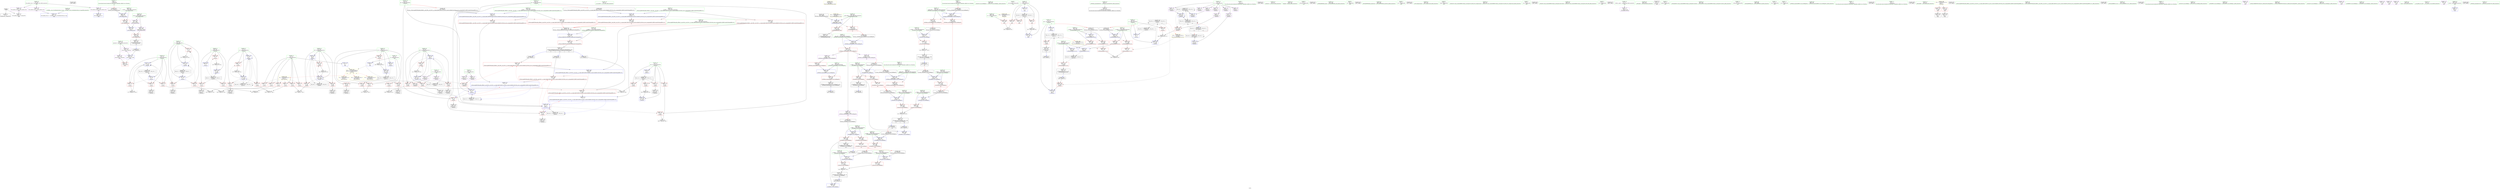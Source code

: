 digraph "SVFG" {
	label="SVFG";

	Node0x5590cbcec080 [shape=record,color=grey,label="{NodeID: 0\nNullPtr}"];
	Node0x5590cbcec080 -> Node0x5590cbd17b80[style=solid];
	Node0x5590cbcec080 -> Node0x5590cbd22730[style=solid];
	Node0x5590cbd69940 [shape=record,color=black,label="{NodeID: 609\n326 = PHI()\n}"];
	Node0x5590cbd244a0 [shape=record,color=blue,label="{NodeID: 277\n335\<--331\ncoerce.dive\<--call4\nmain\n}"];
	Node0x5590cbd244a0 -> Node0x5590cbd19030[style=dashed];
	Node0x5590cbd18190 [shape=record,color=red,label="{NodeID: 194\n262\<--254\n\<--__a.addr\n_ZSt4swapIiENSt9enable_ifIXsr6__and_ISt6__not_ISt15__is_tuple_likeIT_EESt21is_move_constructibleIS3_ESt18is_move_assignableIS3_EEE5valueEvE4typeERS3_SC_\n|{<s0>9}}"];
	Node0x5590cbd18190:s0 -> Node0x5590cbd6a6b0[style=solid,color=red];
	Node0x5590cbd15140 [shape=record,color=black,label="{NodeID: 111\n394\<--405\n_ZSt12setprecisioni_ret\<--\n_ZSt12setprecisioni\n|{<s0>16}}"];
	Node0x5590cbd15140:s0 -> Node0x5590cbd69a10[style=solid,color=blue];
	Node0x5590cbd133b0 [shape=record,color=green,label="{NodeID: 28\n50\<--51\n__cxa_atexit\<--__cxa_atexit_field_insensitive\n}"];
	Node0x5590cbd4e140 [shape=record,color=yellow,style=double,label="{NodeID: 554\nRETMU(65V_2)\npts\{384 \}\nFun[_ZSt5fixedRSt8ios_base]}"];
	Node0x5590cbd19850 [shape=record,color=red,label="{NodeID: 222\n435\<--434\n\<--_M_flags\n_ZNSt8ios_base4setfESt13_Ios_FmtflagsS0_\n}"];
	Node0x5590cbd19850 -> Node0x5590cbd24bf0[style=solid];
	Node0x5590cbd1b330 [shape=record,color=purple,label="{NodeID: 139\n537\<--35\nllvm.global_ctors_1\<--llvm.global_ctors\nGlob }"];
	Node0x5590cbd1b330 -> Node0x5590cbd22630[style=solid];
	Node0x5590cbd15c10 [shape=record,color=green,label="{NodeID: 56\n310\<--311\nagg.tmp\<--agg.tmp_field_insensitive\nmain\n}"];
	Node0x5590cbd15c10 -> Node0x5590cbd1b530[style=solid];
	Node0x5590cbd15c10 -> Node0x5590cbd1b600[style=solid];
	Node0x5590cbd66c30 [shape=record,color=black,label="{NodeID: 582\n483 = PHI(447, )\n1st arg _ZStoRRSt13_Ios_FmtflagsS_ }"];
	Node0x5590cbd66c30 -> Node0x5590cbd250d0[style=solid];
	Node0x5590cbd2dad0 [shape=record,color=grey,label="{NodeID: 416\n175 = Binary(174, 94, )\n}"];
	Node0x5590cbd2dad0 -> Node0x5590cbd232c0[style=solid];
	Node0x5590cbd22eb0 [shape=record,color=blue,label="{NodeID: 250\n73\<--94\ni23\<--\n_Z5solvev\n}"];
	Node0x5590cbd22eb0 -> Node0x5590cbd44990[style=dashed];
	Node0x5590cbd1ca50 [shape=record,color=red,label="{NodeID: 167\n138\<--69\n\<--i10\n_Z5solvev\n}"];
	Node0x5590cbd1ca50 -> Node0x5590cbd2ddd0[style=solid];
	Node0x5590cbd17570 [shape=record,color=green,label="{NodeID: 84\n494\<--495\n_ZStorSt13_Ios_FmtflagsS_\<--_ZStorSt13_Ios_FmtflagsS__field_insensitive\n}"];
	Node0x5590cbd111a0 [shape=record,color=green,label="{NodeID: 1\n7\<--1\n__dso_handle\<--dummyObj\nGlob }"];
	Node0x5590cbd69a10 [shape=record,color=black,label="{NodeID: 610\n331 = PHI(394, )\n}"];
	Node0x5590cbd69a10 -> Node0x5590cbd244a0[style=solid];
	Node0x5590cbd24570 [shape=record,color=blue,label="{NodeID: 278\n312\<--94\ni\<--\nmain\n}"];
	Node0x5590cbd24570 -> Node0x5590cbd3ea90[style=dashed];
	Node0x5590cbd18260 [shape=record,color=red,label="{NodeID: 195\n271\<--254\n\<--__a.addr\n_ZSt4swapIiENSt9enable_ifIXsr6__and_ISt6__not_ISt15__is_tuple_likeIT_EESt21is_move_constructibleIS3_ESt18is_move_assignableIS3_EEE5valueEvE4typeERS3_SC_\n}"];
	Node0x5590cbd18260 -> Node0x5590cbd23ef0[style=solid];
	Node0x5590cbd15210 [shape=record,color=black,label="{NodeID: 112\n418\<--454\n_ZNSt8ios_base4setfESt13_Ios_FmtflagsS0__ret\<--\n_ZNSt8ios_base4setfESt13_Ios_FmtflagsS0_\n|{<s0>24}}"];
	Node0x5590cbd15210:s0 -> Node0x5590cbd6a290[style=solid,color=blue];
	Node0x5590cbd134b0 [shape=record,color=green,label="{NodeID: 29\n49\<--55\n_ZNSt8ios_base4InitD1Ev\<--_ZNSt8ios_base4InitD1Ev_field_insensitive\n}"];
	Node0x5590cbd134b0 -> Node0x5590cbd17d50[style=solid];
	Node0x5590cbd19920 [shape=record,color=red,label="{NodeID: 223\n465\<--459\n\<--__a.addr\n_ZStaNRSt13_Ios_FmtflagsS_\n}"];
	Node0x5590cbd19920 -> Node0x5590cbd19b90[style=solid];
	Node0x5590cbd1b430 [shape=record,color=purple,label="{NodeID: 140\n538\<--35\nllvm.global_ctors_2\<--llvm.global_ctors\nGlob }"];
	Node0x5590cbd1b430 -> Node0x5590cbd22730[style=solid];
	Node0x5590cbd15ce0 [shape=record,color=green,label="{NodeID: 57\n312\<--313\ni\<--i_field_insensitive\nmain\n}"];
	Node0x5590cbd15ce0 -> Node0x5590cbd18dc0[style=solid];
	Node0x5590cbd15ce0 -> Node0x5590cbd18e90[style=solid];
	Node0x5590cbd15ce0 -> Node0x5590cbd18f60[style=solid];
	Node0x5590cbd15ce0 -> Node0x5590cbd24570[style=solid];
	Node0x5590cbd15ce0 -> Node0x5590cbd24640[style=solid];
	Node0x5590cbd66d70 [shape=record,color=black,label="{NodeID: 583\n382 = PHI()\n0th arg _ZSt5fixedRSt8ios_base }"];
	Node0x5590cbd66d70 -> Node0x5590cbd24710[style=solid];
	Node0x5590cbd2dc50 [shape=record,color=grey,label="{NodeID: 417\n523 = Binary(521, 522, )\n}"];
	Node0x5590cbd2dc50 -> Node0x5590cbd1a120[style=solid];
	Node0x5590cbd22f80 [shape=record,color=blue,label="{NodeID: 251\n75\<--94\nz\<--\n_Z5solvev\n}"];
	Node0x5590cbd22f80 -> Node0x5590cbd1cf30[style=dashed];
	Node0x5590cbd22f80 -> Node0x5590cbd1d000[style=dashed];
	Node0x5590cbd22f80 -> Node0x5590cbd1d0d0[style=dashed];
	Node0x5590cbd22f80 -> Node0x5590cbd232c0[style=dashed];
	Node0x5590cbd22f80 -> Node0x5590cbd44e90[style=dashed];
	Node0x5590cbd1cb20 [shape=record,color=red,label="{NodeID: 168\n246\<--71\n\<--ans\n_Z5solvev\n}"];
	Node0x5590cbd1cb20 -> Node0x5590cbd14d30[style=solid];
	Node0x5590cbd17670 [shape=record,color=green,label="{NodeID: 85\n502\<--503\n__a.addr\<--__a.addr_field_insensitive\n_ZStanSt13_Ios_FmtflagsS_\n}"];
	Node0x5590cbd17670 -> Node0x5590cbd21f50[style=solid];
	Node0x5590cbd17670 -> Node0x5590cbd25270[style=solid];
	Node0x5590cbd11230 [shape=record,color=green,label="{NodeID: 2\n9\<--1\n\<--dummyObj\nCan only get source location for instruction, argument, global var or function.}"];
	Node0x5590cbd69bb0 [shape=record,color=black,label="{NodeID: 611\n339 = PHI()\n}"];
	Node0x5590cbd40390 [shape=record,color=black,label="{NodeID: 445\nMR_26V_4 = PHI(MR_26V_5, MR_26V_3, )\npts\{86 \}\n|{|<s4>8}}"];
	Node0x5590cbd40390 -> Node0x5590cbd1d9c0[style=dashed];
	Node0x5590cbd40390 -> Node0x5590cbd180c0[style=dashed];
	Node0x5590cbd40390 -> Node0x5590cbd23940[style=dashed];
	Node0x5590cbd40390 -> Node0x5590cbd46790[style=dashed];
	Node0x5590cbd40390:s4 -> Node0x5590cbd4a220[style=dashed,color=red];
	Node0x5590cbd24640 [shape=record,color=blue,label="{NodeID: 279\n312\<--367\ni\<--inc\nmain\n}"];
	Node0x5590cbd24640 -> Node0x5590cbd3ea90[style=dashed];
	Node0x5590cbd18330 [shape=record,color=red,label="{NodeID: 196\n268\<--256\n\<--__b.addr\n_ZSt4swapIiENSt9enable_ifIXsr6__and_ISt6__not_ISt15__is_tuple_likeIT_EESt21is_move_constructibleIS3_ESt18is_move_assignableIS3_EEE5valueEvE4typeERS3_SC_\n|{<s0>10}}"];
	Node0x5590cbd18330:s0 -> Node0x5590cbd6a6b0[style=solid,color=red];
	Node0x5590cbd152e0 [shape=record,color=black,label="{NodeID: 113\n456\<--469\n_ZStaNRSt13_Ios_FmtflagsS__ret\<--\n_ZStaNRSt13_Ios_FmtflagsS_\n|{<s0>26}}"];
	Node0x5590cbd152e0:s0 -> Node0x5590cbd69180[style=solid,color=blue];
	Node0x5590cbd135b0 [shape=record,color=green,label="{NodeID: 30\n62\<--63\n_Z5solvev\<--_Z5solvev_field_insensitive\n}"];
	Node0x5590cbd199f0 [shape=record,color=red,label="{NodeID: 224\n469\<--459\n\<--__a.addr\n_ZStaNRSt13_Ios_FmtflagsS_\n}"];
	Node0x5590cbd199f0 -> Node0x5590cbd152e0[style=solid];
	Node0x5590cbd199f0 -> Node0x5590cbd24e60[style=solid];
	Node0x5590cbd1b530 [shape=record,color=purple,label="{NodeID: 141\n335\<--310\ncoerce.dive\<--agg.tmp\nmain\n}"];
	Node0x5590cbd1b530 -> Node0x5590cbd244a0[style=solid];
	Node0x5590cbd15db0 [shape=record,color=green,label="{NodeID: 58\n319\<--320\nfreopen\<--freopen_field_insensitive\n}"];
	Node0x5590cbd66e40 [shape=record,color=black,label="{NodeID: 584\n419 = PHI(386, )\n0th arg _ZNSt8ios_base4setfESt13_Ios_FmtflagsS0_ }"];
	Node0x5590cbd66e40 -> Node0x5590cbd24980[style=solid];
	Node0x5590cbd2ddd0 [shape=record,color=grey,label="{NodeID: 418\n139 = Binary(138, 94, )\n}"];
	Node0x5590cbd2ddd0 -> Node0x5590cbd22d10[style=solid];
	Node0x5590cbd23050 [shape=record,color=blue,label="{NodeID: 252\n77\<--94\nzz\<--\n_Z5solvev\n}"];
	Node0x5590cbd23050 -> Node0x5590cbd1d1a0[style=dashed];
	Node0x5590cbd23050 -> Node0x5590cbd1d270[style=dashed];
	Node0x5590cbd23050 -> Node0x5590cbd1d340[style=dashed];
	Node0x5590cbd23050 -> Node0x5590cbd23050[style=dashed];
	Node0x5590cbd23050 -> Node0x5590cbd231f0[style=dashed];
	Node0x5590cbd23050 -> Node0x5590cbd45390[style=dashed];
	Node0x5590cbd1cbf0 [shape=record,color=red,label="{NodeID: 169\n145\<--73\n\<--i23\n_Z5solvev\n}"];
	Node0x5590cbd1cbf0 -> Node0x5590cbd2f2d0[style=solid];
	Node0x5590cbd17740 [shape=record,color=green,label="{NodeID: 86\n504\<--505\n__b.addr\<--__b.addr_field_insensitive\n_ZStanSt13_Ios_FmtflagsS_\n}"];
	Node0x5590cbd17740 -> Node0x5590cbd22020[style=solid];
	Node0x5590cbd17740 -> Node0x5590cbd25340[style=solid];
	Node0x5590cbd114e0 [shape=record,color=green,label="{NodeID: 3\n19\<--1\n_ZSt3cin\<--dummyObj\nGlob }"];
	Node0x5590cbd69c80 [shape=record,color=black,label="{NodeID: 612\n349 = PHI()\n}"];
	Node0x5590cbd24710 [shape=record,color=blue,label="{NodeID: 280\n383\<--382\n__base.addr\<--__base\n_ZSt5fixedRSt8ios_base\n}"];
	Node0x5590cbd24710 -> Node0x5590cbd19100[style=dashed];
	Node0x5590cbd24710 -> Node0x5590cbd191d0[style=dashed];
	Node0x5590cbd18400 [shape=record,color=red,label="{NodeID: 197\n275\<--256\n\<--__b.addr\n_ZSt4swapIiENSt9enable_ifIXsr6__and_ISt6__not_ISt15__is_tuple_likeIT_EESt21is_move_constructibleIS3_ESt18is_move_assignableIS3_EEE5valueEvE4typeERS3_SC_\n}"];
	Node0x5590cbd18400 -> Node0x5590cbd23fc0[style=solid];
	Node0x5590cbd153b0 [shape=record,color=black,label="{NodeID: 114\n472\<--478\n_ZStcoSt13_Ios_Fmtflags_ret\<--neg\n_ZStcoSt13_Ios_Fmtflags\n|{<s0>25}}"];
	Node0x5590cbd153b0:s0 -> Node0x5590cbd68fb0[style=solid,color=blue];
	Node0x5590cbd136b0 [shape=record,color=green,label="{NodeID: 31\n65\<--66\ni\<--i_field_insensitive\n_Z5solvev\n}"];
	Node0x5590cbd136b0 -> Node0x5590cbd1c300[style=solid];
	Node0x5590cbd136b0 -> Node0x5590cbd1c3d0[style=solid];
	Node0x5590cbd136b0 -> Node0x5590cbd1c4a0[style=solid];
	Node0x5590cbd136b0 -> Node0x5590cbd22830[style=solid];
	Node0x5590cbd136b0 -> Node0x5590cbd22b70[style=solid];
	Node0x5590cbd19ac0 [shape=record,color=red,label="{NodeID: 225\n467\<--461\n\<--__b.addr\n_ZStaNRSt13_Ios_FmtflagsS_\n|{<s0>29}}"];
	Node0x5590cbd19ac0:s0 -> Node0x5590cbd676c0[style=solid,color=red];
	Node0x5590cbd1b600 [shape=record,color=purple,label="{NodeID: 142\n337\<--310\ncoerce.dive5\<--agg.tmp\nmain\n}"];
	Node0x5590cbd1b600 -> Node0x5590cbd19030[style=solid];
	Node0x5590cbd15eb0 [shape=record,color=green,label="{NodeID: 59\n327\<--328\n_ZSt5fixedRSt8ios_base\<--_ZSt5fixedRSt8ios_base_field_insensitive\n}"];
	Node0x5590cbd66fb0 [shape=record,color=black,label="{NodeID: 585\n420 = PHI(388, )\n1st arg _ZNSt8ios_base4setfESt13_Ios_FmtflagsS0_ }"];
	Node0x5590cbd66fb0 -> Node0x5590cbd24a50[style=solid];
	Node0x5590cbd2df50 [shape=record,color=grey,label="{NodeID: 419\n510 = Binary(508, 509, )\n}"];
	Node0x5590cbd2df50 -> Node0x5590cbd1a050[style=solid];
	Node0x5590cbd23120 [shape=record,color=blue,label="{NodeID: 253\n166\<--9\narrayidx36\<--\n_Z5solvev\n}"];
	Node0x5590cbd23120 -> Node0x5590cbd3db90[style=dashed];
	Node0x5590cbd1ccc0 [shape=record,color=red,label="{NodeID: 170\n195\<--73\n\<--i23\n_Z5solvev\n}"];
	Node0x5590cbd1ccc0 -> Node0x5590cbd2f750[style=solid];
	Node0x5590cbd17810 [shape=record,color=green,label="{NodeID: 87\n515\<--516\n__a.addr\<--__a.addr_field_insensitive\n_ZStorSt13_Ios_FmtflagsS_\n}"];
	Node0x5590cbd17810 -> Node0x5590cbd220f0[style=solid];
	Node0x5590cbd17810 -> Node0x5590cbd25410[style=solid];
	Node0x5590cbd11570 [shape=record,color=green,label="{NodeID: 4\n20\<--1\n.str\<--dummyObj\nGlob }"];
	Node0x5590cbd69d50 [shape=record,color=black,label="{NodeID: 613\n353 = PHI()\n}"];
	Node0x5590cbd40d90 [shape=record,color=black,label="{NodeID: 447\nMR_46V_3 = PHI(MR_46V_4, MR_46V_2, )\npts\{282 \}\n}"];
	Node0x5590cbd40d90 -> Node0x5590cbd18740[style=dashed];
	Node0x5590cbd247e0 [shape=record,color=blue,label="{NodeID: 281\n398\<--395\n__n.addr\<--__n\n_ZSt12setprecisioni\n}"];
	Node0x5590cbd247e0 -> Node0x5590cbd192a0[style=dashed];
	Node0x5590cbd184d0 [shape=record,color=red,label="{NodeID: 198\n266\<--263\n\<--call\n_ZSt4swapIiENSt9enable_ifIXsr6__and_ISt6__not_ISt15__is_tuple_likeIT_EESt21is_move_constructibleIS3_ESt18is_move_assignableIS3_EEE5valueEvE4typeERS3_SC_\n}"];
	Node0x5590cbd184d0 -> Node0x5590cbd23e20[style=solid];
	Node0x5590cbd15480 [shape=record,color=black,label="{NodeID: 115\n481\<--496\n_ZStoRRSt13_Ios_FmtflagsS__ret\<--\n_ZStoRRSt13_Ios_FmtflagsS_\n|{<s0>28}}"];
	Node0x5590cbd15480:s0 -> Node0x5590cbd69400[style=solid,color=blue];
	Node0x5590cbd13780 [shape=record,color=green,label="{NodeID: 32\n67\<--68\nj\<--j_field_insensitive\n_Z5solvev\n}"];
	Node0x5590cbd13780 -> Node0x5590cbd1c570[style=solid];
	Node0x5590cbd13780 -> Node0x5590cbd1c640[style=solid];
	Node0x5590cbd13780 -> Node0x5590cbd1c710[style=solid];
	Node0x5590cbd13780 -> Node0x5590cbd22900[style=solid];
	Node0x5590cbd13780 -> Node0x5590cbd22aa0[style=solid];
	Node0x5590cbd19b90 [shape=record,color=red,label="{NodeID: 226\n466\<--465\n\<--\n_ZStaNRSt13_Ios_FmtflagsS_\n|{<s0>29}}"];
	Node0x5590cbd19b90:s0 -> Node0x5590cbd674b0[style=solid,color=red];
	Node0x5590cbd1b6d0 [shape=record,color=purple,label="{NodeID: 143\n401\<--396\n_M_n\<--retval\n_ZSt12setprecisioni\n}"];
	Node0x5590cbd1b6d0 -> Node0x5590cbd248b0[style=solid];
	Node0x5590cbd15fb0 [shape=record,color=green,label="{NodeID: 60\n329\<--330\n_ZNSolsEPFRSt8ios_baseS0_E\<--_ZNSolsEPFRSt8ios_baseS0_E_field_insensitive\n}"];
	Node0x5590cbd670f0 [shape=record,color=black,label="{NodeID: 586\n421 = PHI(389, )\n2nd arg _ZNSt8ios_base4setfESt13_Ios_FmtflagsS0_ }"];
	Node0x5590cbd670f0 -> Node0x5590cbd24b20[style=solid];
	Node0x5590cbd4a790 [shape=record,color=yellow,style=double,label="{NodeID: 503\n65V_1 = ENCHI(MR_65V_0)\npts\{384 \}\nFun[_ZSt5fixedRSt8ios_base]}"];
	Node0x5590cbd4a790 -> Node0x5590cbd24710[style=dashed];
	Node0x5590cbd2e0d0 [shape=record,color=grey,label="{NodeID: 420\n115 = Binary(114, 94, )\n}"];
	Node0x5590cbd2e0d0 -> Node0x5590cbd22aa0[style=solid];
	Node0x5590cbd231f0 [shape=record,color=blue,label="{NodeID: 254\n77\<--170\nzz\<--inc38\n_Z5solvev\n}"];
	Node0x5590cbd231f0 -> Node0x5590cbd1d1a0[style=dashed];
	Node0x5590cbd231f0 -> Node0x5590cbd1d270[style=dashed];
	Node0x5590cbd231f0 -> Node0x5590cbd1d340[style=dashed];
	Node0x5590cbd231f0 -> Node0x5590cbd23050[style=dashed];
	Node0x5590cbd231f0 -> Node0x5590cbd231f0[style=dashed];
	Node0x5590cbd231f0 -> Node0x5590cbd45390[style=dashed];
	Node0x5590cbd1cd90 [shape=record,color=red,label="{NodeID: 171\n221\<--73\n\<--i23\n_Z5solvev\n}"];
	Node0x5590cbd1cd90 -> Node0x5590cbd14b90[style=solid];
	Node0x5590cbd178e0 [shape=record,color=green,label="{NodeID: 88\n517\<--518\n__b.addr\<--__b.addr_field_insensitive\n_ZStorSt13_Ios_FmtflagsS_\n}"];
	Node0x5590cbd178e0 -> Node0x5590cbd221c0[style=solid];
	Node0x5590cbd178e0 -> Node0x5590cbd254e0[style=solid];
	Node0x5590cbd11630 [shape=record,color=green,label="{NodeID: 5\n22\<--1\n.str.1\<--dummyObj\nGlob }"];
	Node0x5590cbd69e20 [shape=record,color=black,label="{NodeID: 614\n357 = PHI()\n}"];
	Node0x5590cbd248b0 [shape=record,color=blue,label="{NodeID: 282\n401\<--402\n_M_n\<--\n_ZSt12setprecisioni\n}"];
	Node0x5590cbd248b0 -> Node0x5590cbd19370[style=dashed];
	Node0x5590cbd185a0 [shape=record,color=red,label="{NodeID: 199\n270\<--269\n\<--call1\n_ZSt4swapIiENSt9enable_ifIXsr6__and_ISt6__not_ISt15__is_tuple_likeIT_EESt21is_move_constructibleIS3_ESt18is_move_assignableIS3_EEE5valueEvE4typeERS3_SC_\n}"];
	Node0x5590cbd185a0 -> Node0x5590cbd23ef0[style=solid];
	Node0x5590cbd1a050 [shape=record,color=black,label="{NodeID: 116\n499\<--510\n_ZStanSt13_Ios_FmtflagsS__ret\<--and\n_ZStanSt13_Ios_FmtflagsS_\n|{<s0>27|<s1>29}}"];
	Node0x5590cbd1a050:s0 -> Node0x5590cbd69290[style=solid,color=blue];
	Node0x5590cbd1a050:s1 -> Node0x5590cbd6a3a0[style=solid,color=blue];
	Node0x5590cbd13850 [shape=record,color=green,label="{NodeID: 33\n69\<--70\ni10\<--i10_field_insensitive\n_Z5solvev\n}"];
	Node0x5590cbd13850 -> Node0x5590cbd1c7e0[style=solid];
	Node0x5590cbd13850 -> Node0x5590cbd1c8b0[style=solid];
	Node0x5590cbd13850 -> Node0x5590cbd1c980[style=solid];
	Node0x5590cbd13850 -> Node0x5590cbd1ca50[style=solid];
	Node0x5590cbd13850 -> Node0x5590cbd22c40[style=solid];
	Node0x5590cbd13850 -> Node0x5590cbd22d10[style=solid];
	Node0x5590cbd19c60 [shape=record,color=red,label="{NodeID: 227\n477\<--474\n\<--__a.addr\n_ZStcoSt13_Ios_Fmtflags\n}"];
	Node0x5590cbd19c60 -> Node0x5590cbd2e6d0[style=solid];
	Node0x5590cbd1b7a0 [shape=record,color=purple,label="{NodeID: 144\n404\<--396\ncoerce.dive\<--retval\n_ZSt12setprecisioni\n}"];
	Node0x5590cbd1b7a0 -> Node0x5590cbd19370[style=solid];
	Node0x5590cbd160b0 [shape=record,color=green,label="{NodeID: 61\n333\<--334\n_ZSt12setprecisioni\<--_ZSt12setprecisioni_field_insensitive\n}"];
	Node0x5590cbd67230 [shape=record,color=black,label="{NodeID: 587\n252 = PHI(81, )\n0th arg _ZSt4swapIiENSt9enable_ifIXsr6__and_ISt6__not_ISt15__is_tuple_likeIT_EESt21is_move_constructibleIS3_ESt18is_move_assignableIS3_EEE5valueEvE4typeERS3_SC_ }"];
	Node0x5590cbd67230 -> Node0x5590cbd23c80[style=solid];
	Node0x5590cbd2e250 [shape=record,color=grey,label="{NodeID: 421\n120 = Binary(119, 94, )\n}"];
	Node0x5590cbd2e250 -> Node0x5590cbd22b70[style=solid];
	Node0x5590cbd232c0 [shape=record,color=blue,label="{NodeID: 255\n75\<--175\nz\<--inc41\n_Z5solvev\n}"];
	Node0x5590cbd232c0 -> Node0x5590cbd1cf30[style=dashed];
	Node0x5590cbd232c0 -> Node0x5590cbd1d000[style=dashed];
	Node0x5590cbd232c0 -> Node0x5590cbd1d0d0[style=dashed];
	Node0x5590cbd232c0 -> Node0x5590cbd232c0[style=dashed];
	Node0x5590cbd232c0 -> Node0x5590cbd44e90[style=dashed];
	Node0x5590cbd1ce60 [shape=record,color=red,label="{NodeID: 172\n242\<--73\n\<--i23\n_Z5solvev\n}"];
	Node0x5590cbd1ce60 -> Node0x5590cbd2d650[style=solid];
	Node0x5590cbd179b0 [shape=record,color=green,label="{NodeID: 89\n527\<--528\n__t.addr\<--__t.addr_field_insensitive\n_ZSt4moveIRiEONSt16remove_referenceIT_E4typeEOS2_\n}"];
	Node0x5590cbd179b0 -> Node0x5590cbd22290[style=solid];
	Node0x5590cbd179b0 -> Node0x5590cbd255b0[style=solid];
	Node0x5590cbd11ed0 [shape=record,color=green,label="{NodeID: 6\n24\<--1\nstdin\<--dummyObj\nGlob }"];
	Node0x5590cbd69f20 [shape=record,color=black,label="{NodeID: 615\n358 = PHI(64, )\n}"];
	Node0x5590cbd24980 [shape=record,color=blue,label="{NodeID: 283\n422\<--419\nthis.addr\<--this\n_ZNSt8ios_base4setfESt13_Ios_FmtflagsS0_\n}"];
	Node0x5590cbd24980 -> Node0x5590cbd19440[style=dashed];
	Node0x5590cbd18670 [shape=record,color=red,label="{NodeID: 200\n274\<--273\n\<--call2\n_ZSt4swapIiENSt9enable_ifIXsr6__and_ISt6__not_ISt15__is_tuple_likeIT_EESt21is_move_constructibleIS3_ESt18is_move_assignableIS3_EEE5valueEvE4typeERS3_SC_\n}"];
	Node0x5590cbd18670 -> Node0x5590cbd23fc0[style=solid];
	Node0x5590cbd1a120 [shape=record,color=black,label="{NodeID: 117\n512\<--523\n_ZStorSt13_Ios_FmtflagsS__ret\<--or\n_ZStorSt13_Ios_FmtflagsS_\n|{<s0>30}}"];
	Node0x5590cbd1a120:s0 -> Node0x5590cbd6a570[style=solid,color=blue];
	Node0x5590cbd13920 [shape=record,color=green,label="{NodeID: 34\n71\<--72\nans\<--ans_field_insensitive\n_Z5solvev\n|{|<s3>8}}"];
	Node0x5590cbd13920 -> Node0x5590cbd1cb20[style=solid];
	Node0x5590cbd13920 -> Node0x5590cbd22de0[style=solid];
	Node0x5590cbd13920 -> Node0x5590cbd23ae0[style=solid];
	Node0x5590cbd13920:s3 -> Node0x5590cbd63ba0[style=solid,color=red];
	Node0x5590cbd19d30 [shape=record,color=red,label="{NodeID: 228\n490\<--484\n\<--__a.addr\n_ZStoRRSt13_Ios_FmtflagsS_\n}"];
	Node0x5590cbd19d30 -> Node0x5590cbd21ec0[style=solid];
	Node0x5590cbd1b870 [shape=record,color=purple,label="{NodeID: 145\n434\<--433\n_M_flags\<--this1\n_ZNSt8ios_base4setfESt13_Ios_FmtflagsS0_\n}"];
	Node0x5590cbd1b870 -> Node0x5590cbd19850[style=solid];
	Node0x5590cbd161b0 [shape=record,color=green,label="{NodeID: 62\n340\<--341\n_ZStlsIcSt11char_traitsIcEERSt13basic_ostreamIT_T0_ES6_St13_Setprecision\<--_ZStlsIcSt11char_traitsIcEERSt13basic_ostreamIT_T0_ES6_St13_Setprecision_field_insensitive\n}"];
	Node0x5590cbd67370 [shape=record,color=black,label="{NodeID: 588\n253 = PHI(83, )\n1st arg _ZSt4swapIiENSt9enable_ifIXsr6__and_ISt6__not_ISt15__is_tuple_likeIT_EESt21is_move_constructibleIS3_ESt18is_move_assignableIS3_EEE5valueEvE4typeERS3_SC_ }"];
	Node0x5590cbd67370 -> Node0x5590cbd23d50[style=solid];
	Node0x5590cbd2e3d0 [shape=record,color=grey,label="{NodeID: 422\n367 = Binary(366, 94, )\n}"];
	Node0x5590cbd2e3d0 -> Node0x5590cbd24640[style=solid];
	Node0x5590cbd23390 [shape=record,color=blue,label="{NodeID: 256\n79\<--94\nj43\<--\n_Z5solvev\n}"];
	Node0x5590cbd23390 -> Node0x5590cbd1d410[style=dashed];
	Node0x5590cbd23390 -> Node0x5590cbd1d4e0[style=dashed];
	Node0x5590cbd23390 -> Node0x5590cbd1d5b0[style=dashed];
	Node0x5590cbd23390 -> Node0x5590cbd1d680[style=dashed];
	Node0x5590cbd23390 -> Node0x5590cbd236d0[style=dashed];
	Node0x5590cbd23390 -> Node0x5590cbd45890[style=dashed];
	Node0x5590cbd1cf30 [shape=record,color=red,label="{NodeID: 173\n151\<--75\n\<--z\n_Z5solvev\n}"];
	Node0x5590cbd1cf30 -> Node0x5590cbd2ecd0[style=solid];
	Node0x5590cbd17a80 [shape=record,color=green,label="{NodeID: 90\n37\<--532\n_GLOBAL__sub_I_YuryBandarchuk_0_0.cpp\<--_GLOBAL__sub_I_YuryBandarchuk_0_0.cpp_field_insensitive\n}"];
	Node0x5590cbd17a80 -> Node0x5590cbd22630[style=solid];
	Node0x5590cbd11f60 [shape=record,color=green,label="{NodeID: 7\n25\<--1\n.str.2\<--dummyObj\nGlob }"];
	Node0x5590cbd6a0f0 [shape=record,color=black,label="{NodeID: 616\n359 = PHI()\n}"];
	Node0x5590cbd24a50 [shape=record,color=blue,label="{NodeID: 284\n424\<--420\n__fmtfl.addr\<--__fmtfl\n_ZNSt8ios_base4setfESt13_Ios_FmtflagsS0_\n}"];
	Node0x5590cbd24a50 -> Node0x5590cbd19510[style=dashed];
	Node0x5590cbd18740 [shape=record,color=red,label="{NodeID: 201\n301\<--281\n\<--retval\n_ZSt3maxIiERKT_S2_S2_\n}"];
	Node0x5590cbd18740 -> Node0x5590cbd14e00[style=solid];
	Node0x5590cbd1a1f0 [shape=record,color=black,label="{NodeID: 118\n525\<--530\n_ZSt4moveIRiEONSt16remove_referenceIT_E4typeEOS2__ret\<--\n_ZSt4moveIRiEONSt16remove_referenceIT_E4typeEOS2_\n|{<s0>9|<s1>10|<s2>11}}"];
	Node0x5590cbd1a1f0:s0 -> Node0x5590cbd69510[style=solid,color=blue];
	Node0x5590cbd1a1f0:s1 -> Node0x5590cbd69620[style=solid,color=blue];
	Node0x5590cbd1a1f0:s2 -> Node0x5590cbd69730[style=solid,color=blue];
	Node0x5590cbd139f0 [shape=record,color=green,label="{NodeID: 35\n73\<--74\ni23\<--i23_field_insensitive\n_Z5solvev\n}"];
	Node0x5590cbd139f0 -> Node0x5590cbd1cbf0[style=solid];
	Node0x5590cbd139f0 -> Node0x5590cbd1ccc0[style=solid];
	Node0x5590cbd139f0 -> Node0x5590cbd1cd90[style=solid];
	Node0x5590cbd139f0 -> Node0x5590cbd1ce60[style=solid];
	Node0x5590cbd139f0 -> Node0x5590cbd22eb0[style=solid];
	Node0x5590cbd139f0 -> Node0x5590cbd23bb0[style=solid];
	Node0x5590cbd19e00 [shape=record,color=red,label="{NodeID: 229\n496\<--484\n\<--__a.addr\n_ZStoRRSt13_Ios_FmtflagsS_\n}"];
	Node0x5590cbd19e00 -> Node0x5590cbd15480[style=solid];
	Node0x5590cbd19e00 -> Node0x5590cbd251a0[style=solid];
	Node0x5590cbd1b940 [shape=record,color=purple,label="{NodeID: 146\n441\<--433\n_M_flags2\<--this1\n_ZNSt8ios_base4setfESt13_Ios_FmtflagsS0_\n|{<s0>26}}"];
	Node0x5590cbd1b940:s0 -> Node0x5590cbd67840[style=solid,color=red];
	Node0x5590cbd162b0 [shape=record,color=green,label="{NodeID: 63\n350\<--351\n_ZStlsISt11char_traitsIcEERSt13basic_ostreamIcT_ES5_PKc\<--_ZStlsISt11char_traitsIcEERSt13basic_ostreamIcT_ES5_PKc_field_insensitive\n}"];
	Node0x5590cbd674b0 [shape=record,color=black,label="{NodeID: 589\n500 = PHI(445, 466, )\n0th arg _ZStanSt13_Ios_FmtflagsS_ }"];
	Node0x5590cbd674b0 -> Node0x5590cbd25270[style=solid];
	Node0x5590cbd2e550 [shape=record,color=grey,label="{NodeID: 423\n211 = Binary(210, 94, )\n}"];
	Node0x5590cbd2e550 -> Node0x5590cbd236d0[style=solid];
	Node0x5590cbd23460 [shape=record,color=blue,label="{NodeID: 257\n81\<--187\npx\<--\n_Z5solvev\n|{|<s3>7|<s4>7|<s5>7}}"];
	Node0x5590cbd23460 -> Node0x5590cbd1d750[style=dashed];
	Node0x5590cbd23460 -> Node0x5590cbd23460[style=dashed];
	Node0x5590cbd23460 -> Node0x5590cbd45d90[style=dashed];
	Node0x5590cbd23460:s3 -> Node0x5590cbd184d0[style=dashed,color=red];
	Node0x5590cbd23460:s4 -> Node0x5590cbd185a0[style=dashed,color=red];
	Node0x5590cbd23460:s5 -> Node0x5590cbd23ef0[style=dashed,color=red];
	Node0x5590cbd1d000 [shape=record,color=red,label="{NodeID: 174\n161\<--75\n\<--z\n_Z5solvev\n}"];
	Node0x5590cbd1d000 -> Node0x5590cbd146b0[style=solid];
	Node0x5590cbd17b80 [shape=record,color=black,label="{NodeID: 91\n2\<--3\ndummyVal\<--dummyVal\n}"];
	Node0x5590cbd11ff0 [shape=record,color=green,label="{NodeID: 8\n27\<--1\n.str.3\<--dummyObj\nGlob }"];
	Node0x5590cbd6a1c0 [shape=record,color=black,label="{NodeID: 617\n360 = PHI()\n}"];
	Node0x5590cbd24b20 [shape=record,color=blue,label="{NodeID: 285\n426\<--421\n__mask.addr\<--__mask\n_ZNSt8ios_base4setfESt13_Ios_FmtflagsS0_\n}"];
	Node0x5590cbd24b20 -> Node0x5590cbd195e0[style=dashed];
	Node0x5590cbd24b20 -> Node0x5590cbd196b0[style=dashed];
	Node0x5590cbd18810 [shape=record,color=red,label="{NodeID: 202\n289\<--283\n\<--__a.addr\n_ZSt3maxIiERKT_S2_S2_\n}"];
	Node0x5590cbd18810 -> Node0x5590cbd18b50[style=solid];
	Node0x5590cbd1a2c0 [shape=record,color=purple,label="{NodeID: 119\n46\<--4\n\<--_ZStL8__ioinit\n__cxx_global_var_init\n}"];
	Node0x5590cbd13ac0 [shape=record,color=green,label="{NodeID: 36\n75\<--76\nz\<--z_field_insensitive\n_Z5solvev\n}"];
	Node0x5590cbd13ac0 -> Node0x5590cbd1cf30[style=solid];
	Node0x5590cbd13ac0 -> Node0x5590cbd1d000[style=solid];
	Node0x5590cbd13ac0 -> Node0x5590cbd1d0d0[style=solid];
	Node0x5590cbd13ac0 -> Node0x5590cbd22f80[style=solid];
	Node0x5590cbd13ac0 -> Node0x5590cbd232c0[style=solid];
	Node0x5590cbd19ed0 [shape=record,color=red,label="{NodeID: 230\n492\<--486\n\<--__b.addr\n_ZStoRRSt13_Ios_FmtflagsS_\n|{<s0>30}}"];
	Node0x5590cbd19ed0:s0 -> Node0x5590cbd67b70[style=solid,color=red];
	Node0x5590cbd1ba10 [shape=record,color=purple,label="{NodeID: 147\n450\<--433\n_M_flags5\<--this1\n_ZNSt8ios_base4setfESt13_Ios_FmtflagsS0_\n|{<s0>28}}"];
	Node0x5590cbd1ba10:s0 -> Node0x5590cbd66af0[style=solid,color=red];
	Node0x5590cbd163b0 [shape=record,color=green,label="{NodeID: 64\n354\<--355\n_ZNSolsEi\<--_ZNSolsEi_field_insensitive\n}"];
	Node0x5590cbd676c0 [shape=record,color=black,label="{NodeID: 590\n501 = PHI(446, 467, )\n1st arg _ZStanSt13_Ios_FmtflagsS_ }"];
	Node0x5590cbd676c0 -> Node0x5590cbd25340[style=solid];
	Node0x5590cbd2e6d0 [shape=record,color=grey,label="{NodeID: 424\n478 = Binary(477, 479, )\n}"];
	Node0x5590cbd2e6d0 -> Node0x5590cbd153b0[style=solid];
	Node0x5590cbd23530 [shape=record,color=blue,label="{NodeID: 258\n83\<--192\npy\<--\n_Z5solvev\n|{|<s4>7|<s5>7|<s6>7|<s7>7}}"];
	Node0x5590cbd23530 -> Node0x5590cbd1d820[style=dashed];
	Node0x5590cbd23530 -> Node0x5590cbd1d8f0[style=dashed];
	Node0x5590cbd23530 -> Node0x5590cbd23530[style=dashed];
	Node0x5590cbd23530 -> Node0x5590cbd46290[style=dashed];
	Node0x5590cbd23530:s4 -> Node0x5590cbd184d0[style=dashed,color=red];
	Node0x5590cbd23530:s5 -> Node0x5590cbd185a0[style=dashed,color=red];
	Node0x5590cbd23530:s6 -> Node0x5590cbd18670[style=dashed,color=red];
	Node0x5590cbd23530:s7 -> Node0x5590cbd23fc0[style=dashed,color=red];
	Node0x5590cbd1d0d0 [shape=record,color=red,label="{NodeID: 175\n174\<--75\n\<--z\n_Z5solvev\n}"];
	Node0x5590cbd1d0d0 -> Node0x5590cbd2dad0[style=solid];
	Node0x5590cbd17c80 [shape=record,color=black,label="{NodeID: 92\n305\<--9\nmain_ret\<--\nmain\n}"];
	Node0x5590cbd120b0 [shape=record,color=green,label="{NodeID: 9\n29\<--1\nstdout\<--dummyObj\nGlob }"];
	Node0x5590cbd6a290 [shape=record,color=black,label="{NodeID: 618\n387 = PHI(418, )\n}"];
	Node0x5590cbd42690 [shape=record,color=black,label="{NodeID: 452\nMR_10V_3 = PHI(MR_10V_4, MR_10V_2, )\npts\{70 \}\n}"];
	Node0x5590cbd42690 -> Node0x5590cbd1c7e0[style=dashed];
	Node0x5590cbd42690 -> Node0x5590cbd1c8b0[style=dashed];
	Node0x5590cbd42690 -> Node0x5590cbd1c980[style=dashed];
	Node0x5590cbd42690 -> Node0x5590cbd1ca50[style=dashed];
	Node0x5590cbd42690 -> Node0x5590cbd22d10[style=dashed];
	Node0x5590cbd24bf0 [shape=record,color=blue,label="{NodeID: 286\n428\<--435\n__old\<--\n_ZNSt8ios_base4setfESt13_Ios_FmtflagsS0_\n}"];
	Node0x5590cbd24bf0 -> Node0x5590cbd19780[style=dashed];
	Node0x5590cbd188e0 [shape=record,color=red,label="{NodeID: 203\n298\<--283\n\<--__a.addr\n_ZSt3maxIiERKT_S2_S2_\n}"];
	Node0x5590cbd188e0 -> Node0x5590cbd24300[style=solid];
	Node0x5590cbd1a390 [shape=record,color=purple,label="{NodeID: 120\n131\<--13\narrayidx15\<--x\n_Z5solvev\n}"];
	Node0x5590cbd13b90 [shape=record,color=green,label="{NodeID: 37\n77\<--78\nzz\<--zz_field_insensitive\n_Z5solvev\n}"];
	Node0x5590cbd13b90 -> Node0x5590cbd1d1a0[style=solid];
	Node0x5590cbd13b90 -> Node0x5590cbd1d270[style=solid];
	Node0x5590cbd13b90 -> Node0x5590cbd1d340[style=solid];
	Node0x5590cbd13b90 -> Node0x5590cbd23050[style=solid];
	Node0x5590cbd13b90 -> Node0x5590cbd231f0[style=solid];
	Node0x5590cbd21ec0 [shape=record,color=red,label="{NodeID: 231\n491\<--490\n\<--\n_ZStoRRSt13_Ios_FmtflagsS_\n|{<s0>30}}"];
	Node0x5590cbd21ec0:s0 -> Node0x5590cbd67a60[style=solid,color=red];
	Node0x5590cbd1bae0 [shape=record,color=red,label="{NodeID: 148\n126\<--8\n\<--f\n_Z5solvev\n}"];
	Node0x5590cbd1bae0 -> Node0x5590cbd2f150[style=solid];
	Node0x5590cbd164b0 [shape=record,color=green,label="{NodeID: 65\n361\<--362\n_ZSt4endlIcSt11char_traitsIcEERSt13basic_ostreamIT_T0_ES6_\<--_ZSt4endlIcSt11char_traitsIcEERSt13basic_ostreamIT_T0_ES6__field_insensitive\n}"];
	Node0x5590cbd67840 [shape=record,color=black,label="{NodeID: 591\n457 = PHI(441, )\n0th arg _ZStaNRSt13_Ios_FmtflagsS_ }"];
	Node0x5590cbd67840 -> Node0x5590cbd24cc0[style=solid];
	Node0x5590cbd2e850 [shape=record,color=grey,label="{NodeID: 425\n293 = cmp(290, 292, )\n}"];
	Node0x5590cbd23600 [shape=record,color=blue,label="{NodeID: 259\n207\<--94\narrayidx55\<--\n_Z5solvev\n}"];
	Node0x5590cbd23600 -> Node0x5590cbd17ff0[style=dashed];
	Node0x5590cbd23600 -> Node0x5590cbd23600[style=dashed];
	Node0x5590cbd23600 -> Node0x5590cbd47190[style=dashed];
	Node0x5590cbd1d1a0 [shape=record,color=red,label="{NodeID: 176\n157\<--77\n\<--zz\n_Z5solvev\n}"];
	Node0x5590cbd1d1a0 -> Node0x5590cbd2e9d0[style=solid];
	Node0x5590cbd17d50 [shape=record,color=black,label="{NodeID: 93\n48\<--49\n\<--_ZNSt8ios_base4InitD1Ev\nCan only get source location for instruction, argument, global var or function.}"];
	Node0x5590cbd121b0 [shape=record,color=green,label="{NodeID: 10\n30\<--1\n_ZSt4cout\<--dummyObj\nGlob }"];
	Node0x5590cbd6a3a0 [shape=record,color=black,label="{NodeID: 619\n468 = PHI(499, )\n}"];
	Node0x5590cbd6a3a0 -> Node0x5590cbd24e60[style=solid];
	Node0x5590cbd42b90 [shape=record,color=black,label="{NodeID: 453\nMR_6V_3 = PHI(MR_6V_4, MR_6V_2, )\npts\{66 \}\n}"];
	Node0x5590cbd42b90 -> Node0x5590cbd1c300[style=dashed];
	Node0x5590cbd42b90 -> Node0x5590cbd1c3d0[style=dashed];
	Node0x5590cbd42b90 -> Node0x5590cbd1c4a0[style=dashed];
	Node0x5590cbd42b90 -> Node0x5590cbd22b70[style=dashed];
	Node0x5590cbd24cc0 [shape=record,color=blue,label="{NodeID: 287\n459\<--457\n__a.addr\<--__a\n_ZStaNRSt13_Ios_FmtflagsS_\n}"];
	Node0x5590cbd24cc0 -> Node0x5590cbd19920[style=dashed];
	Node0x5590cbd24cc0 -> Node0x5590cbd199f0[style=dashed];
	Node0x5590cbd189b0 [shape=record,color=red,label="{NodeID: 204\n291\<--285\n\<--__b.addr\n_ZSt3maxIiERKT_S2_S2_\n}"];
	Node0x5590cbd189b0 -> Node0x5590cbd18c20[style=solid];
	Node0x5590cbd1a460 [shape=record,color=purple,label="{NodeID: 121\n186\<--13\narrayidx48\<--x\n_Z5solvev\n}"];
	Node0x5590cbd1a460 -> Node0x5590cbd1dd00[style=solid];
	Node0x5590cbd13c60 [shape=record,color=green,label="{NodeID: 38\n79\<--80\nj43\<--j43_field_insensitive\n_Z5solvev\n}"];
	Node0x5590cbd13c60 -> Node0x5590cbd1d410[style=solid];
	Node0x5590cbd13c60 -> Node0x5590cbd1d4e0[style=solid];
	Node0x5590cbd13c60 -> Node0x5590cbd1d5b0[style=solid];
	Node0x5590cbd13c60 -> Node0x5590cbd1d680[style=solid];
	Node0x5590cbd13c60 -> Node0x5590cbd23390[style=solid];
	Node0x5590cbd13c60 -> Node0x5590cbd236d0[style=solid];
	Node0x5590cbd21f50 [shape=record,color=red,label="{NodeID: 232\n508\<--502\n\<--__a.addr\n_ZStanSt13_Ios_FmtflagsS_\n}"];
	Node0x5590cbd21f50 -> Node0x5590cbd2df50[style=solid];
	Node0x5590cbd1bbb0 [shape=record,color=red,label="{NodeID: 149\n181\<--8\n\<--f\n_Z5solvev\n}"];
	Node0x5590cbd1bbb0 -> Node0x5590cbd2efd0[style=solid];
	Node0x5590cbd165b0 [shape=record,color=green,label="{NodeID: 66\n363\<--364\n_ZNSolsEPFRSoS_E\<--_ZNSolsEPFRSoS_E_field_insensitive\n}"];
	Node0x5590cbd67950 [shape=record,color=black,label="{NodeID: 592\n458 = PHI(438, )\n1st arg _ZStaNRSt13_Ios_FmtflagsS_ }"];
	Node0x5590cbd67950 -> Node0x5590cbd24d90[style=solid];
	Node0x5590cbd2e9d0 [shape=record,color=grey,label="{NodeID: 426\n159 = cmp(157, 158, )\n}"];
	Node0x5590cbd236d0 [shape=record,color=blue,label="{NodeID: 260\n79\<--211\nj43\<--inc57\n_Z5solvev\n}"];
	Node0x5590cbd236d0 -> Node0x5590cbd1d410[style=dashed];
	Node0x5590cbd236d0 -> Node0x5590cbd1d4e0[style=dashed];
	Node0x5590cbd236d0 -> Node0x5590cbd1d5b0[style=dashed];
	Node0x5590cbd236d0 -> Node0x5590cbd1d680[style=dashed];
	Node0x5590cbd236d0 -> Node0x5590cbd236d0[style=dashed];
	Node0x5590cbd236d0 -> Node0x5590cbd45890[style=dashed];
	Node0x5590cbd1d270 [shape=record,color=red,label="{NodeID: 177\n164\<--77\n\<--zz\n_Z5solvev\n}"];
	Node0x5590cbd1d270 -> Node0x5590cbd14780[style=solid];
	Node0x5590cbd17e50 [shape=record,color=black,label="{NodeID: 94\n107\<--106\nidxprom\<--\n_Z5solvev\n}"];
	Node0x5590cbd122b0 [shape=record,color=green,label="{NodeID: 11\n31\<--1\n.str.4\<--dummyObj\nGlob }"];
	Node0x5590cbd6a570 [shape=record,color=black,label="{NodeID: 620\n493 = PHI(512, )\n}"];
	Node0x5590cbd6a570 -> Node0x5590cbd251a0[style=solid];
	Node0x5590cbd43090 [shape=record,color=black,label="{NodeID: 454\nMR_8V_2 = PHI(MR_8V_4, MR_8V_1, )\npts\{68 \}\n}"];
	Node0x5590cbd43090 -> Node0x5590cbd22900[style=dashed];
	Node0x5590cbd24d90 [shape=record,color=blue,label="{NodeID: 288\n461\<--458\n__b.addr\<--__b\n_ZStaNRSt13_Ios_FmtflagsS_\n}"];
	Node0x5590cbd24d90 -> Node0x5590cbd19ac0[style=dashed];
	Node0x5590cbd18a80 [shape=record,color=red,label="{NodeID: 205\n295\<--285\n\<--__b.addr\n_ZSt3maxIiERKT_S2_S2_\n}"];
	Node0x5590cbd18a80 -> Node0x5590cbd24230[style=solid];
	Node0x5590cbd1a530 [shape=record,color=purple,label="{NodeID: 122\n135\<--15\narrayidx18\<--y\n_Z5solvev\n}"];
	Node0x5590cbd13d30 [shape=record,color=green,label="{NodeID: 39\n81\<--82\npx\<--px_field_insensitive\n_Z5solvev\n|{|<s2>7}}"];
	Node0x5590cbd13d30 -> Node0x5590cbd1d750[style=solid];
	Node0x5590cbd13d30 -> Node0x5590cbd23460[style=solid];
	Node0x5590cbd13d30:s2 -> Node0x5590cbd67230[style=solid,color=red];
	Node0x5590cbd3d6f0 [shape=record,color=yellow,style=double,label="{NodeID: 482\n30V_1 = ENCHI(MR_30V_0)\npts\{140000 \}\nFun[_Z5solvev]}"];
	Node0x5590cbd3d6f0 -> Node0x5590cbd1dd00[style=dashed];
	Node0x5590cbd22020 [shape=record,color=red,label="{NodeID: 233\n509\<--504\n\<--__b.addr\n_ZStanSt13_Ios_FmtflagsS_\n}"];
	Node0x5590cbd22020 -> Node0x5590cbd2df50[style=solid];
	Node0x5590cbd1bc80 [shape=record,color=red,label="{NodeID: 150\n97\<--11\n\<--s\n_Z5solvev\n}"];
	Node0x5590cbd1bc80 -> Node0x5590cbd2f5d0[style=solid];
	Node0x5590cbd166b0 [shape=record,color=green,label="{NodeID: 67\n383\<--384\n__base.addr\<--__base.addr_field_insensitive\n_ZSt5fixedRSt8ios_base\n}"];
	Node0x5590cbd166b0 -> Node0x5590cbd19100[style=solid];
	Node0x5590cbd166b0 -> Node0x5590cbd191d0[style=solid];
	Node0x5590cbd166b0 -> Node0x5590cbd24710[style=solid];
	Node0x5590cbd67a60 [shape=record,color=black,label="{NodeID: 593\n513 = PHI(491, )\n0th arg _ZStorSt13_Ios_FmtflagsS_ }"];
	Node0x5590cbd67a60 -> Node0x5590cbd25410[style=solid];
	Node0x5590cbd2eb50 [shape=record,color=grey,label="{NodeID: 427\n219 = cmp(217, 218, )\n}"];
	Node0x5590cbd237a0 [shape=record,color=blue,label="{NodeID: 261\n85\<--9\nc\<--\n_Z5solvev\n}"];
	Node0x5590cbd237a0 -> Node0x5590cbd40390[style=dashed];
	Node0x5590cbd1d340 [shape=record,color=red,label="{NodeID: 178\n169\<--77\n\<--zz\n_Z5solvev\n}"];
	Node0x5590cbd1d340 -> Node0x5590cbd2d950[style=solid];
	Node0x5590cbd17f20 [shape=record,color=black,label="{NodeID: 95\n110\<--109\nidxprom5\<--\n_Z5solvev\n}"];
	Node0x5590cbd123b0 [shape=record,color=green,label="{NodeID: 12\n33\<--1\n.str.5\<--dummyObj\nGlob }"];
	Node0x5590cbd6a6b0 [shape=record,color=black,label="{NodeID: 621\n526 = PHI(262, 268, 258, )\n0th arg _ZSt4moveIRiEONSt16remove_referenceIT_E4typeEOS2_ }"];
	Node0x5590cbd6a6b0 -> Node0x5590cbd255b0[style=solid];
	Node0x5590cbd24e60 [shape=record,color=blue,label="{NodeID: 289\n469\<--468\n\<--call\n_ZStaNRSt13_Ios_FmtflagsS_\n}"];
	Node0x5590cbd18b50 [shape=record,color=red,label="{NodeID: 206\n290\<--289\n\<--\n_ZSt3maxIiERKT_S2_S2_\n}"];
	Node0x5590cbd18b50 -> Node0x5590cbd2e850[style=solid];
	Node0x5590cbd1a600 [shape=record,color=purple,label="{NodeID: 123\n191\<--15\narrayidx50\<--y\n_Z5solvev\n}"];
	Node0x5590cbd1a600 -> Node0x5590cbd1ddd0[style=solid];
	Node0x5590cbd13e00 [shape=record,color=green,label="{NodeID: 40\n83\<--84\npy\<--py_field_insensitive\n_Z5solvev\n|{|<s3>7}}"];
	Node0x5590cbd13e00 -> Node0x5590cbd1d820[style=solid];
	Node0x5590cbd13e00 -> Node0x5590cbd1d8f0[style=solid];
	Node0x5590cbd13e00 -> Node0x5590cbd23530[style=solid];
	Node0x5590cbd13e00:s3 -> Node0x5590cbd67370[style=solid,color=red];
	Node0x5590cbd3d7d0 [shape=record,color=yellow,style=double,label="{NodeID: 483\n32V_1 = ENCHI(MR_32V_0)\npts\{160000 \}\nFun[_Z5solvev]}"];
	Node0x5590cbd3d7d0 -> Node0x5590cbd1ddd0[style=dashed];
	Node0x5590cbd220f0 [shape=record,color=red,label="{NodeID: 234\n521\<--515\n\<--__a.addr\n_ZStorSt13_Ios_FmtflagsS_\n}"];
	Node0x5590cbd220f0 -> Node0x5590cbd2dc50[style=solid];
	Node0x5590cbd1bd50 [shape=record,color=red,label="{NodeID: 151\n103\<--11\n\<--s\n_Z5solvev\n}"];
	Node0x5590cbd1bd50 -> Node0x5590cbd2f450[style=solid];
	Node0x5590cbd16780 [shape=record,color=green,label="{NodeID: 68\n390\<--391\n_ZNSt8ios_base4setfESt13_Ios_FmtflagsS0_\<--_ZNSt8ios_base4setfESt13_Ios_FmtflagsS0__field_insensitive\n}"];
	Node0x5590cbd67b70 [shape=record,color=black,label="{NodeID: 594\n514 = PHI(492, )\n1st arg _ZStorSt13_Ios_FmtflagsS_ }"];
	Node0x5590cbd67b70 -> Node0x5590cbd254e0[style=solid];
	Node0x5590cbd2ecd0 [shape=record,color=grey,label="{NodeID: 428\n153 = cmp(151, 152, )\n}"];
	Node0x5590cbd23870 [shape=record,color=blue,label="{NodeID: 262\n87\<--94\nj59\<--\n_Z5solvev\n}"];
	Node0x5590cbd23870 -> Node0x5590cbd1da90[style=dashed];
	Node0x5590cbd23870 -> Node0x5590cbd1db60[style=dashed];
	Node0x5590cbd23870 -> Node0x5590cbd1dc30[style=dashed];
	Node0x5590cbd23870 -> Node0x5590cbd23a10[style=dashed];
	Node0x5590cbd23870 -> Node0x5590cbd46c90[style=dashed];
	Node0x5590cbd1d410 [shape=record,color=red,label="{NodeID: 179\n180\<--79\n\<--j43\n_Z5solvev\n}"];
	Node0x5590cbd1d410 -> Node0x5590cbd2efd0[style=solid];
	Node0x5590cbd14510 [shape=record,color=black,label="{NodeID: 96\n130\<--129\nidxprom14\<--\n_Z5solvev\n}"];
	Node0x5590cbd124b0 [shape=record,color=green,label="{NodeID: 13\n36\<--1\n\<--dummyObj\nCan only get source location for instruction, argument, global var or function.}"];
	Node0x5590cbd6a990 [shape=record,color=black,label="{NodeID: 622\n473 = PHI(437, )\n0th arg _ZStcoSt13_Ios_Fmtflags }"];
	Node0x5590cbd6a990 -> Node0x5590cbd24f30[style=solid];
	Node0x5590cbd24f30 [shape=record,color=blue,label="{NodeID: 290\n474\<--473\n__a.addr\<--__a\n_ZStcoSt13_Ios_Fmtflags\n}"];
	Node0x5590cbd24f30 -> Node0x5590cbd19c60[style=dashed];
	Node0x5590cbd18c20 [shape=record,color=red,label="{NodeID: 207\n292\<--291\n\<--\n_ZSt3maxIiERKT_S2_S2_\n}"];
	Node0x5590cbd18c20 -> Node0x5590cbd2e850[style=solid];
	Node0x5590cbd1a6d0 [shape=record,color=purple,label="{NodeID: 124\n108\<--17\narrayidx\<--a\n_Z5solvev\n}"];
	Node0x5590cbd13ed0 [shape=record,color=green,label="{NodeID: 41\n85\<--86\nc\<--c_field_insensitive\n_Z5solvev\n|{|<s3>8}}"];
	Node0x5590cbd13ed0 -> Node0x5590cbd1d9c0[style=solid];
	Node0x5590cbd13ed0 -> Node0x5590cbd237a0[style=solid];
	Node0x5590cbd13ed0 -> Node0x5590cbd23940[style=solid];
	Node0x5590cbd13ed0:s3 -> Node0x5590cb8814c0[style=solid,color=red];
	Node0x5590cbd221c0 [shape=record,color=red,label="{NodeID: 235\n522\<--517\n\<--__b.addr\n_ZStorSt13_Ios_FmtflagsS_\n}"];
	Node0x5590cbd221c0 -> Node0x5590cbd2dc50[style=solid];
	Node0x5590cbd1be20 [shape=record,color=red,label="{NodeID: 152\n146\<--11\n\<--s\n_Z5solvev\n}"];
	Node0x5590cbd1be20 -> Node0x5590cbd2f2d0[style=solid];
	Node0x5590cbd16880 [shape=record,color=green,label="{NodeID: 69\n396\<--397\nretval\<--retval_field_insensitive\n_ZSt12setprecisioni\n}"];
	Node0x5590cbd16880 -> Node0x5590cbd1b6d0[style=solid];
	Node0x5590cbd16880 -> Node0x5590cbd1b7a0[style=solid];
	Node0x5590cbd68880 [shape=record,color=black,label="{NodeID: 595\n89 = PHI()\n}"];
	Node0x5590cbd2ee50 [shape=record,color=grey,label="{NodeID: 429\n346 = cmp(344, 345, )\n}"];
	Node0x5590cbd23940 [shape=record,color=blue,label="{NodeID: 263\n85\<--229\nc\<--add\n_Z5solvev\n}"];
	Node0x5590cbd23940 -> Node0x5590cbd40390[style=dashed];
	Node0x5590cbd1d4e0 [shape=record,color=red,label="{NodeID: 180\n184\<--79\n\<--j43\n_Z5solvev\n}"];
	Node0x5590cbd1d4e0 -> Node0x5590cbd14850[style=solid];
	Node0x5590cbd145e0 [shape=record,color=black,label="{NodeID: 97\n134\<--133\nidxprom17\<--\n_Z5solvev\n}"];
	Node0x5590cbd125b0 [shape=record,color=green,label="{NodeID: 14\n94\<--1\n\<--dummyObj\nCan only get source location for instruction, argument, global var or function.}"];
	Node0x5590cbd6aaa0 [shape=record,color=black,label="{NodeID: 623\n395 = PHI(332, )\n0th arg _ZSt12setprecisioni }"];
	Node0x5590cbd6aaa0 -> Node0x5590cbd247e0[style=solid];
	Node0x5590cbd25000 [shape=record,color=blue,label="{NodeID: 291\n484\<--482\n__a.addr\<--__a\n_ZStoRRSt13_Ios_FmtflagsS_\n}"];
	Node0x5590cbd25000 -> Node0x5590cbd19d30[style=dashed];
	Node0x5590cbd25000 -> Node0x5590cbd19e00[style=dashed];
	Node0x5590cbd18cf0 [shape=record,color=red,label="{NodeID: 208\n345\<--308\n\<--tc\nmain\n}"];
	Node0x5590cbd18cf0 -> Node0x5590cbd2ee50[style=solid];
	Node0x5590cbd1a7a0 [shape=record,color=purple,label="{NodeID: 125\n111\<--17\narrayidx6\<--a\n_Z5solvev\n}"];
	Node0x5590cbd1a7a0 -> Node0x5590cbd229d0[style=solid];
	Node0x5590cbd13fa0 [shape=record,color=green,label="{NodeID: 42\n87\<--88\nj59\<--j59_field_insensitive\n_Z5solvev\n}"];
	Node0x5590cbd13fa0 -> Node0x5590cbd1da90[style=solid];
	Node0x5590cbd13fa0 -> Node0x5590cbd1db60[style=solid];
	Node0x5590cbd13fa0 -> Node0x5590cbd1dc30[style=solid];
	Node0x5590cbd13fa0 -> Node0x5590cbd23870[style=solid];
	Node0x5590cbd13fa0 -> Node0x5590cbd23a10[style=solid];
	Node0x5590cbd22290 [shape=record,color=red,label="{NodeID: 236\n530\<--527\n\<--__t.addr\n_ZSt4moveIRiEONSt16remove_referenceIT_E4typeEOS2_\n}"];
	Node0x5590cbd22290 -> Node0x5590cbd1a1f0[style=solid];
	Node0x5590cbd1bef0 [shape=record,color=red,label="{NodeID: 153\n152\<--11\n\<--s\n_Z5solvev\n}"];
	Node0x5590cbd1bef0 -> Node0x5590cbd2ecd0[style=solid];
	Node0x5590cbd16950 [shape=record,color=green,label="{NodeID: 70\n398\<--399\n__n.addr\<--__n.addr_field_insensitive\n_ZSt12setprecisioni\n}"];
	Node0x5590cbd16950 -> Node0x5590cbd192a0[style=solid];
	Node0x5590cbd16950 -> Node0x5590cbd247e0[style=solid];
	Node0x5590cbd689e0 [shape=record,color=black,label="{NodeID: 596\n92 = PHI()\n}"];
	Node0x5590cbd2efd0 [shape=record,color=grey,label="{NodeID: 430\n182 = cmp(180, 181, )\n}"];
	Node0x5590cbd23a10 [shape=record,color=blue,label="{NodeID: 264\n87\<--233\nj59\<--inc68\n_Z5solvev\n}"];
	Node0x5590cbd23a10 -> Node0x5590cbd1da90[style=dashed];
	Node0x5590cbd23a10 -> Node0x5590cbd1db60[style=dashed];
	Node0x5590cbd23a10 -> Node0x5590cbd1dc30[style=dashed];
	Node0x5590cbd23a10 -> Node0x5590cbd23a10[style=dashed];
	Node0x5590cbd23a10 -> Node0x5590cbd46c90[style=dashed];
	Node0x5590cbd1d5b0 [shape=record,color=red,label="{NodeID: 181\n189\<--79\n\<--j43\n_Z5solvev\n}"];
	Node0x5590cbd1d5b0 -> Node0x5590cbd14920[style=solid];
	Node0x5590cbd146b0 [shape=record,color=black,label="{NodeID: 98\n162\<--161\nidxprom33\<--\n_Z5solvev\n}"];
	Node0x5590cbd126b0 [shape=record,color=green,label="{NodeID: 15\n332\<--1\n\<--dummyObj\nCan only get source location for instruction, argument, global var or function.|{<s0>16}}"];
	Node0x5590cbd126b0:s0 -> Node0x5590cbd6aaa0[style=solid,color=red];
	Node0x5590cbd44490 [shape=record,color=black,label="{NodeID: 458\nMR_12V_3 = PHI(MR_12V_4, MR_12V_2, )\npts\{72 \}\n|{|<s3>8}}"];
	Node0x5590cbd44490 -> Node0x5590cbd1cb20[style=dashed];
	Node0x5590cbd44490 -> Node0x5590cbd180c0[style=dashed];
	Node0x5590cbd44490 -> Node0x5590cbd23ae0[style=dashed];
	Node0x5590cbd44490:s3 -> Node0x5590cbd4a110[style=dashed,color=red];
	Node0x5590cbd250d0 [shape=record,color=blue,label="{NodeID: 292\n486\<--483\n__b.addr\<--__b\n_ZStoRRSt13_Ios_FmtflagsS_\n}"];
	Node0x5590cbd250d0 -> Node0x5590cbd19ed0[style=dashed];
	Node0x5590cbd18dc0 [shape=record,color=red,label="{NodeID: 209\n344\<--312\n\<--i\nmain\n}"];
	Node0x5590cbd18dc0 -> Node0x5590cbd2ee50[style=solid];
	Node0x5590cbd1a870 [shape=record,color=purple,label="{NodeID: 126\n163\<--17\narrayidx34\<--a\n_Z5solvev\n}"];
	Node0x5590cbd14070 [shape=record,color=green,label="{NodeID: 43\n90\<--91\n_ZNSirsERi\<--_ZNSirsERi_field_insensitive\n}"];
	Node0x5590cbd49760 [shape=record,color=yellow,style=double,label="{NodeID: 486\n52V_1 = ENCHI(MR_52V_0)\npts\{1 \}\nFun[main]}"];
	Node0x5590cbd49760 -> Node0x5590cbd1c160[style=dashed];
	Node0x5590cbd49760 -> Node0x5590cbd1c230[style=dashed];
	Node0x5590cbd22360 [shape=record,color=blue,label="{NodeID: 237\n8\<--9\nf\<--\nGlob }"];
	Node0x5590cbd22360 -> Node0x5590cbd49cd0[style=dashed];
	Node0x5590cbd1bfc0 [shape=record,color=red,label="{NodeID: 154\n158\<--11\n\<--s\n_Z5solvev\n}"];
	Node0x5590cbd1bfc0 -> Node0x5590cbd2e9d0[style=solid];
	Node0x5590cbd16a20 [shape=record,color=green,label="{NodeID: 71\n422\<--423\nthis.addr\<--this.addr_field_insensitive\n_ZNSt8ios_base4setfESt13_Ios_FmtflagsS0_\n}"];
	Node0x5590cbd16a20 -> Node0x5590cbd19440[style=solid];
	Node0x5590cbd16a20 -> Node0x5590cbd24980[style=solid];
	Node0x5590cbd68ab0 [shape=record,color=black,label="{NodeID: 597\n132 = PHI()\n}"];
	Node0x5590cbd2f150 [shape=record,color=grey,label="{NodeID: 431\n127 = cmp(125, 126, )\n}"];
	Node0x5590cbd23ae0 [shape=record,color=blue,label="{NodeID: 265\n71\<--239\nans\<--\n_Z5solvev\n}"];
	Node0x5590cbd23ae0 -> Node0x5590cbd44490[style=dashed];
	Node0x5590cbd1d680 [shape=record,color=red,label="{NodeID: 182\n210\<--79\n\<--j43\n_Z5solvev\n}"];
	Node0x5590cbd1d680 -> Node0x5590cbd2e550[style=solid];
	Node0x5590cbd14780 [shape=record,color=black,label="{NodeID: 99\n165\<--164\nidxprom35\<--\n_Z5solvev\n}"];
	Node0x5590cbd127b0 [shape=record,color=green,label="{NodeID: 16\n388\<--1\n\<--dummyObj\nCan only get source location for instruction, argument, global var or function.|{<s0>24}}"];
	Node0x5590cbd127b0:s0 -> Node0x5590cbd66fb0[style=solid,color=red];
	Node0x5590cbd44990 [shape=record,color=black,label="{NodeID: 459\nMR_14V_3 = PHI(MR_14V_4, MR_14V_2, )\npts\{74 \}\n}"];
	Node0x5590cbd44990 -> Node0x5590cbd1cbf0[style=dashed];
	Node0x5590cbd44990 -> Node0x5590cbd1ccc0[style=dashed];
	Node0x5590cbd44990 -> Node0x5590cbd1cd90[style=dashed];
	Node0x5590cbd44990 -> Node0x5590cbd1ce60[style=dashed];
	Node0x5590cbd44990 -> Node0x5590cbd23bb0[style=dashed];
	Node0x5590cbd251a0 [shape=record,color=blue,label="{NodeID: 293\n496\<--493\n\<--call\n_ZStoRRSt13_Ios_FmtflagsS_\n}"];
	Node0x5590cbd18e90 [shape=record,color=red,label="{NodeID: 210\n352\<--312\n\<--i\nmain\n}"];
	Node0x5590cbd1a940 [shape=record,color=purple,label="{NodeID: 127\n166\<--17\narrayidx36\<--a\n_Z5solvev\n}"];
	Node0x5590cbd1a940 -> Node0x5590cbd23120[style=solid];
	Node0x5590cbd14170 [shape=record,color=green,label="{NodeID: 44\n199\<--200\n_ZSt4swapIiENSt9enable_ifIXsr6__and_ISt6__not_ISt15__is_tuple_likeIT_EESt21is_move_constructibleIS3_ESt18is_move_assignableIS3_EEE5valueEvE4typeERS3_SC_\<--_ZSt4swapIiENSt9enable_ifIXsr6__and_ISt6__not_ISt15__is_tuple_likeIT_EESt21is_move_constructibleIS3_ESt18is_move_assignableIS3_EEE5valueEvE4typeERS3_SC__field_insensitive\n}"];
	Node0x5590cbd22430 [shape=record,color=blue,label="{NodeID: 238\n11\<--9\ns\<--\nGlob }"];
	Node0x5590cbd22430 -> Node0x5590cbd49cd0[style=dashed];
	Node0x5590cbd1c090 [shape=record,color=red,label="{NodeID: 155\n218\<--11\n\<--s\n_Z5solvev\n}"];
	Node0x5590cbd1c090 -> Node0x5590cbd2eb50[style=solid];
	Node0x5590cbd16af0 [shape=record,color=green,label="{NodeID: 72\n424\<--425\n__fmtfl.addr\<--__fmtfl.addr_field_insensitive\n_ZNSt8ios_base4setfESt13_Ios_FmtflagsS0_\n}"];
	Node0x5590cbd16af0 -> Node0x5590cbd19510[style=solid];
	Node0x5590cbd16af0 -> Node0x5590cbd24a50[style=solid];
	Node0x5590cbd68be0 [shape=record,color=black,label="{NodeID: 598\n136 = PHI()\n}"];
	Node0x5590cbd2f2d0 [shape=record,color=grey,label="{NodeID: 432\n147 = cmp(145, 146, )\n}"];
	Node0x5590cbd23bb0 [shape=record,color=blue,label="{NodeID: 266\n73\<--243\ni23\<--inc72\n_Z5solvev\n}"];
	Node0x5590cbd23bb0 -> Node0x5590cbd44990[style=dashed];
	Node0x5590cbd1d750 [shape=record,color=red,label="{NodeID: 183\n202\<--81\n\<--px\n_Z5solvev\n}"];
	Node0x5590cbd1d750 -> Node0x5590cbd149f0[style=solid];
	Node0x5590cbd14850 [shape=record,color=black,label="{NodeID: 100\n185\<--184\nidxprom47\<--\n_Z5solvev\n}"];
	Node0x5590cbd128b0 [shape=record,color=green,label="{NodeID: 17\n389\<--1\n\<--dummyObj\nCan only get source location for instruction, argument, global var or function.|{<s0>24}}"];
	Node0x5590cbd128b0:s0 -> Node0x5590cbd670f0[style=solid,color=red];
	Node0x5590cbd44e90 [shape=record,color=black,label="{NodeID: 460\nMR_16V_2 = PHI(MR_16V_4, MR_16V_1, )\npts\{76 \}\n}"];
	Node0x5590cbd44e90 -> Node0x5590cbd22f80[style=dashed];
	Node0x5590cbd25270 [shape=record,color=blue,label="{NodeID: 294\n502\<--500\n__a.addr\<--__a\n_ZStanSt13_Ios_FmtflagsS_\n}"];
	Node0x5590cbd25270 -> Node0x5590cbd21f50[style=dashed];
	Node0x5590cbd18f60 [shape=record,color=red,label="{NodeID: 211\n366\<--312\n\<--i\nmain\n}"];
	Node0x5590cbd18f60 -> Node0x5590cbd2e3d0[style=solid];
	Node0x5590cbd1aa10 [shape=record,color=purple,label="{NodeID: 128\n204\<--17\narrayidx53\<--a\n_Z5solvev\n}"];
	Node0x5590cbd14270 [shape=record,color=green,label="{NodeID: 45\n237\<--238\n_ZSt3maxIiERKT_S2_S2_\<--_ZSt3maxIiERKT_S2_S2__field_insensitive\n}"];
	Node0x5590cbd49950 [shape=record,color=yellow,style=double,label="{NodeID: 488\n56V_1 = ENCHI(MR_56V_0)\npts\{309 \}\nFun[main]}"];
	Node0x5590cbd49950 -> Node0x5590cbd18cf0[style=dashed];
	Node0x5590cbd22530 [shape=record,color=blue,label="{NodeID: 239\n536\<--36\nllvm.global_ctors_0\<--\nGlob }"];
	Node0x5590cbd1c160 [shape=record,color=red,label="{NodeID: 156\n315\<--24\n\<--stdin\nmain\n}"];
	Node0x5590cbd1c160 -> Node0x5590cbd14ed0[style=solid];
	Node0x5590cbd16bc0 [shape=record,color=green,label="{NodeID: 73\n426\<--427\n__mask.addr\<--__mask.addr_field_insensitive\n_ZNSt8ios_base4setfESt13_Ios_FmtflagsS0_\n}"];
	Node0x5590cbd16bc0 -> Node0x5590cbd195e0[style=solid];
	Node0x5590cbd16bc0 -> Node0x5590cbd196b0[style=solid];
	Node0x5590cbd16bc0 -> Node0x5590cbd24b20[style=solid];
	Node0x5590cbd68cb0 [shape=record,color=black,label="{NodeID: 599\n47 = PHI()\n}"];
	Node0x5590cbd2f450 [shape=record,color=grey,label="{NodeID: 433\n104 = cmp(102, 103, )\n}"];
	Node0x5590cbd23c80 [shape=record,color=blue,label="{NodeID: 267\n254\<--252\n__a.addr\<--__a\n_ZSt4swapIiENSt9enable_ifIXsr6__and_ISt6__not_ISt15__is_tuple_likeIT_EESt21is_move_constructibleIS3_ESt18is_move_assignableIS3_EEE5valueEvE4typeERS3_SC_\n}"];
	Node0x5590cbd23c80 -> Node0x5590cbd18190[style=dashed];
	Node0x5590cbd23c80 -> Node0x5590cbd18260[style=dashed];
	Node0x5590cbd1d820 [shape=record,color=red,label="{NodeID: 184\n194\<--83\n\<--py\n_Z5solvev\n}"];
	Node0x5590cbd1d820 -> Node0x5590cbd2f750[style=solid];
	Node0x5590cbd14920 [shape=record,color=black,label="{NodeID: 101\n190\<--189\nidxprom49\<--\n_Z5solvev\n}"];
	Node0x5590cbd129b0 [shape=record,color=green,label="{NodeID: 18\n479\<--1\n\<--dummyObj\nCan only get source location for instruction, argument, global var or function.}"];
	Node0x5590cbd45390 [shape=record,color=black,label="{NodeID: 461\nMR_18V_2 = PHI(MR_18V_3, MR_18V_1, )\npts\{78 \}\n}"];
	Node0x5590cbd45390 -> Node0x5590cbd23050[style=dashed];
	Node0x5590cbd45390 -> Node0x5590cbd45390[style=dashed];
	Node0x5590cbd25340 [shape=record,color=blue,label="{NodeID: 295\n504\<--501\n__b.addr\<--__b\n_ZStanSt13_Ios_FmtflagsS_\n}"];
	Node0x5590cbd25340 -> Node0x5590cbd22020[style=dashed];
	Node0x5590cbd19030 [shape=record,color=red,label="{NodeID: 212\n338\<--337\n\<--coerce.dive5\nmain\n}"];
	Node0x5590cbd1aae0 [shape=record,color=purple,label="{NodeID: 129\n207\<--17\narrayidx55\<--a\n_Z5solvev\n}"];
	Node0x5590cbd1aae0 -> Node0x5590cbd23600[style=solid];
	Node0x5590cbd14370 [shape=record,color=green,label="{NodeID: 46\n254\<--255\n__a.addr\<--__a.addr_field_insensitive\n_ZSt4swapIiENSt9enable_ifIXsr6__and_ISt6__not_ISt15__is_tuple_likeIT_EESt21is_move_constructibleIS3_ESt18is_move_assignableIS3_EEE5valueEvE4typeERS3_SC_\n}"];
	Node0x5590cbd14370 -> Node0x5590cbd18190[style=solid];
	Node0x5590cbd14370 -> Node0x5590cbd18260[style=solid];
	Node0x5590cbd14370 -> Node0x5590cbd23c80[style=solid];
	Node0x5590cbd22630 [shape=record,color=blue,label="{NodeID: 240\n537\<--37\nllvm.global_ctors_1\<--_GLOBAL__sub_I_YuryBandarchuk_0_0.cpp\nGlob }"];
	Node0x5590cbd1c230 [shape=record,color=red,label="{NodeID: 157\n321\<--29\n\<--stdout\nmain\n}"];
	Node0x5590cbd1c230 -> Node0x5590cbd14fa0[style=solid];
	Node0x5590cbd16c90 [shape=record,color=green,label="{NodeID: 74\n428\<--429\n__old\<--__old_field_insensitive\n_ZNSt8ios_base4setfESt13_Ios_FmtflagsS0_\n}"];
	Node0x5590cbd16c90 -> Node0x5590cbd19780[style=solid];
	Node0x5590cbd16c90 -> Node0x5590cbd24bf0[style=solid];
	Node0x5590cbd68d80 [shape=record,color=black,label="{NodeID: 600\n236 = PHI(278, )\n}"];
	Node0x5590cbd68d80 -> Node0x5590cbd180c0[style=solid];
	Node0x5590cbd2f5d0 [shape=record,color=grey,label="{NodeID: 434\n98 = cmp(96, 97, )\n}"];
	Node0x5590cbd23d50 [shape=record,color=blue,label="{NodeID: 268\n256\<--253\n__b.addr\<--__b\n_ZSt4swapIiENSt9enable_ifIXsr6__and_ISt6__not_ISt15__is_tuple_likeIT_EESt21is_move_constructibleIS3_ESt18is_move_assignableIS3_EEE5valueEvE4typeERS3_SC_\n}"];
	Node0x5590cbd23d50 -> Node0x5590cbd18330[style=dashed];
	Node0x5590cbd23d50 -> Node0x5590cbd18400[style=dashed];
	Node0x5590cbd1d8f0 [shape=record,color=red,label="{NodeID: 185\n205\<--83\n\<--py\n_Z5solvev\n}"];
	Node0x5590cbd1d8f0 -> Node0x5590cbd14ac0[style=solid];
	Node0x5590cbd149f0 [shape=record,color=black,label="{NodeID: 102\n203\<--202\nidxprom52\<--\n_Z5solvev\n}"];
	Node0x5590cbd12ab0 [shape=record,color=green,label="{NodeID: 19\n4\<--6\n_ZStL8__ioinit\<--_ZStL8__ioinit_field_insensitive\nGlob }"];
	Node0x5590cbd12ab0 -> Node0x5590cbd1a2c0[style=solid];
	Node0x5590cbd45890 [shape=record,color=black,label="{NodeID: 462\nMR_20V_2 = PHI(MR_20V_4, MR_20V_1, )\npts\{80 \}\n}"];
	Node0x5590cbd45890 -> Node0x5590cbd23390[style=dashed];
	Node0x5590cbd25410 [shape=record,color=blue,label="{NodeID: 296\n515\<--513\n__a.addr\<--__a\n_ZStorSt13_Ios_FmtflagsS_\n}"];
	Node0x5590cbd25410 -> Node0x5590cbd220f0[style=dashed];
	Node0x5590cbd19100 [shape=record,color=red,label="{NodeID: 213\n386\<--383\n\<--__base.addr\n_ZSt5fixedRSt8ios_base\n|{<s0>24}}"];
	Node0x5590cbd19100:s0 -> Node0x5590cbd66e40[style=solid,color=red];
	Node0x5590cbd1abb0 [shape=record,color=purple,label="{NodeID: 130\n223\<--17\narrayidx64\<--a\n_Z5solvev\n}"];
	Node0x5590cbd14440 [shape=record,color=green,label="{NodeID: 47\n256\<--257\n__b.addr\<--__b.addr_field_insensitive\n_ZSt4swapIiENSt9enable_ifIXsr6__and_ISt6__not_ISt15__is_tuple_likeIT_EESt21is_move_constructibleIS3_ESt18is_move_assignableIS3_EEE5valueEvE4typeERS3_SC_\n}"];
	Node0x5590cbd14440 -> Node0x5590cbd18330[style=solid];
	Node0x5590cbd14440 -> Node0x5590cbd18400[style=solid];
	Node0x5590cbd14440 -> Node0x5590cbd23d50[style=solid];
	Node0x5590cbd22730 [shape=record,color=blue, style = dotted,label="{NodeID: 241\n538\<--3\nllvm.global_ctors_2\<--dummyVal\nGlob }"];
	Node0x5590cbd1c300 [shape=record,color=red,label="{NodeID: 158\n96\<--65\n\<--i\n_Z5solvev\n}"];
	Node0x5590cbd1c300 -> Node0x5590cbd2f5d0[style=solid];
	Node0x5590cbd16d60 [shape=record,color=green,label="{NodeID: 75\n439\<--440\n_ZStcoSt13_Ios_Fmtflags\<--_ZStcoSt13_Ios_Fmtflags_field_insensitive\n}"];
	Node0x5590cbd68fb0 [shape=record,color=black,label="{NodeID: 601\n438 = PHI(472, )\n|{<s0>26}}"];
	Node0x5590cbd68fb0:s0 -> Node0x5590cbd67950[style=solid,color=red];
	Node0x5590cbd2f750 [shape=record,color=grey,label="{NodeID: 435\n196 = cmp(194, 195, )\n}"];
	Node0x5590cbd23e20 [shape=record,color=blue,label="{NodeID: 269\n258\<--266\n__tmp\<--\n_ZSt4swapIiENSt9enable_ifIXsr6__and_ISt6__not_ISt15__is_tuple_likeIT_EESt21is_move_constructibleIS3_ESt18is_move_assignableIS3_EEE5valueEvE4typeERS3_SC_\n}"];
	Node0x5590cbd23e20 -> Node0x5590cbd185a0[style=dashed];
	Node0x5590cbd23e20 -> Node0x5590cbd18670[style=dashed];
	Node0x5590cbd1d9c0 [shape=record,color=red,label="{NodeID: 186\n228\<--85\n\<--c\n_Z5solvev\n}"];
	Node0x5590cbd1d9c0 -> Node0x5590cbd2d7d0[style=solid];
	Node0x5590cbd14ac0 [shape=record,color=black,label="{NodeID: 103\n206\<--205\nidxprom54\<--\n_Z5solvev\n}"];
	Node0x5590cbd12bb0 [shape=record,color=green,label="{NodeID: 20\n8\<--10\nf\<--f_field_insensitive\nGlob }"];
	Node0x5590cbd12bb0 -> Node0x5590cbd1bae0[style=solid];
	Node0x5590cbd12bb0 -> Node0x5590cbd1bbb0[style=solid];
	Node0x5590cbd12bb0 -> Node0x5590cbd22360[style=solid];
	Node0x5590cbd45d90 [shape=record,color=black,label="{NodeID: 463\nMR_22V_2 = PHI(MR_22V_3, MR_22V_1, )\npts\{82 \}\n}"];
	Node0x5590cbd45d90 -> Node0x5590cbd23460[style=dashed];
	Node0x5590cbd45d90 -> Node0x5590cbd45d90[style=dashed];
	Node0x5590cbd254e0 [shape=record,color=blue,label="{NodeID: 297\n517\<--514\n__b.addr\<--__b\n_ZStorSt13_Ios_FmtflagsS_\n}"];
	Node0x5590cbd254e0 -> Node0x5590cbd221c0[style=dashed];
	Node0x5590cbd191d0 [shape=record,color=red,label="{NodeID: 214\n392\<--383\n\<--__base.addr\n_ZSt5fixedRSt8ios_base\n}"];
	Node0x5590cbd191d0 -> Node0x5590cbd15070[style=solid];
	Node0x5590cbd1ac80 [shape=record,color=purple,label="{NodeID: 131\n226\<--17\narrayidx66\<--a\n_Z5solvev\n}"];
	Node0x5590cbd1ac80 -> Node0x5590cbd17ff0[style=solid];
	Node0x5590cbd15530 [shape=record,color=green,label="{NodeID: 48\n258\<--259\n__tmp\<--__tmp_field_insensitive\n_ZSt4swapIiENSt9enable_ifIXsr6__and_ISt6__not_ISt15__is_tuple_likeIT_EESt21is_move_constructibleIS3_ESt18is_move_assignableIS3_EEE5valueEvE4typeERS3_SC_\n|{|<s1>11}}"];
	Node0x5590cbd15530 -> Node0x5590cbd23e20[style=solid];
	Node0x5590cbd15530:s1 -> Node0x5590cbd6a6b0[style=solid,color=red];
	Node0x5590cbd22830 [shape=record,color=blue,label="{NodeID: 242\n65\<--94\ni\<--\n_Z5solvev\n}"];
	Node0x5590cbd22830 -> Node0x5590cbd42b90[style=dashed];
	Node0x5590cbd1c3d0 [shape=record,color=red,label="{NodeID: 159\n106\<--65\n\<--i\n_Z5solvev\n}"];
	Node0x5590cbd1c3d0 -> Node0x5590cbd17e50[style=solid];
	Node0x5590cbd16e60 [shape=record,color=green,label="{NodeID: 76\n443\<--444\n_ZStaNRSt13_Ios_FmtflagsS_\<--_ZStaNRSt13_Ios_FmtflagsS__field_insensitive\n}"];
	Node0x5590cbd69180 [shape=record,color=black,label="{NodeID: 602\n442 = PHI(456, )\n}"];
	Node0x5590cbd23ef0 [shape=record,color=blue,label="{NodeID: 270\n271\<--270\n\<--\n_ZSt4swapIiENSt9enable_ifIXsr6__and_ISt6__not_ISt15__is_tuple_likeIT_EESt21is_move_constructibleIS3_ESt18is_move_assignableIS3_EEE5valueEvE4typeERS3_SC_\n|{|<s1>7|<s2>7|<s3>7}}"];
	Node0x5590cbd23ef0 -> Node0x5590cbd18670[style=dashed];
	Node0x5590cbd23ef0:s1 -> Node0x5590cbd1d750[style=dashed,color=blue];
	Node0x5590cbd23ef0:s2 -> Node0x5590cbd23460[style=dashed,color=blue];
	Node0x5590cbd23ef0:s3 -> Node0x5590cbd45d90[style=dashed,color=blue];
	Node0x5590cbd1da90 [shape=record,color=red,label="{NodeID: 187\n217\<--87\n\<--j59\n_Z5solvev\n}"];
	Node0x5590cbd1da90 -> Node0x5590cbd2eb50[style=solid];
	Node0x5590cbd14b90 [shape=record,color=black,label="{NodeID: 104\n222\<--221\nidxprom63\<--\n_Z5solvev\n}"];
	Node0x5590cbd12cb0 [shape=record,color=green,label="{NodeID: 21\n11\<--12\ns\<--s_field_insensitive\nGlob }"];
	Node0x5590cbd12cb0 -> Node0x5590cbd1bc80[style=solid];
	Node0x5590cbd12cb0 -> Node0x5590cbd1bd50[style=solid];
	Node0x5590cbd12cb0 -> Node0x5590cbd1be20[style=solid];
	Node0x5590cbd12cb0 -> Node0x5590cbd1bef0[style=solid];
	Node0x5590cbd12cb0 -> Node0x5590cbd1bfc0[style=solid];
	Node0x5590cbd12cb0 -> Node0x5590cbd1c090[style=solid];
	Node0x5590cbd12cb0 -> Node0x5590cbd22430[style=solid];
	Node0x5590cbd46290 [shape=record,color=black,label="{NodeID: 464\nMR_24V_2 = PHI(MR_24V_3, MR_24V_1, )\npts\{84 \}\n}"];
	Node0x5590cbd46290 -> Node0x5590cbd23530[style=dashed];
	Node0x5590cbd46290 -> Node0x5590cbd46290[style=dashed];
	Node0x5590cbd255b0 [shape=record,color=blue,label="{NodeID: 298\n527\<--526\n__t.addr\<--__t\n_ZSt4moveIRiEONSt16remove_referenceIT_E4typeEOS2_\n}"];
	Node0x5590cbd255b0 -> Node0x5590cbd22290[style=dashed];
	Node0x5590cbd192a0 [shape=record,color=red,label="{NodeID: 215\n402\<--398\n\<--__n.addr\n_ZSt12setprecisioni\n}"];
	Node0x5590cbd192a0 -> Node0x5590cbd248b0[style=solid];
	Node0x5590cbd1ad50 [shape=record,color=purple,label="{NodeID: 132\n316\<--20\n\<--.str\nmain\n}"];
	Node0x5590cbd15600 [shape=record,color=green,label="{NodeID: 49\n264\<--265\n_ZSt4moveIRiEONSt16remove_referenceIT_E4typeEOS2_\<--_ZSt4moveIRiEONSt16remove_referenceIT_E4typeEOS2__field_insensitive\n}"];
	Node0x5590cbd49cd0 [shape=record,color=yellow,style=double,label="{NodeID: 492\n63V_1 = ENCHI(MR_63V_0)\npts\{10 12 140000 160000 \}\nFun[main]|{<s0>21|<s1>21|<s2>21|<s3>21}}"];
	Node0x5590cbd49cd0:s0 -> Node0x5590cbaf3350[style=dashed,color=red];
	Node0x5590cbd49cd0:s1 -> Node0x5590cbaf3400[style=dashed,color=red];
	Node0x5590cbd49cd0:s2 -> Node0x5590cbd3d6f0[style=dashed,color=red];
	Node0x5590cbd49cd0:s3 -> Node0x5590cbd3d7d0[style=dashed,color=red];
	Node0x5590cbd22900 [shape=record,color=blue,label="{NodeID: 243\n67\<--94\nj\<--\n_Z5solvev\n}"];
	Node0x5590cbd22900 -> Node0x5590cbd1c570[style=dashed];
	Node0x5590cbd22900 -> Node0x5590cbd1c640[style=dashed];
	Node0x5590cbd22900 -> Node0x5590cbd1c710[style=dashed];
	Node0x5590cbd22900 -> Node0x5590cbd22aa0[style=dashed];
	Node0x5590cbd22900 -> Node0x5590cbd43090[style=dashed];
	Node0x5590cbd1c4a0 [shape=record,color=red,label="{NodeID: 160\n119\<--65\n\<--i\n_Z5solvev\n}"];
	Node0x5590cbd1c4a0 -> Node0x5590cbd2e250[style=solid];
	Node0x5590cbd16f60 [shape=record,color=green,label="{NodeID: 77\n448\<--449\n_ZStanSt13_Ios_FmtflagsS_\<--_ZStanSt13_Ios_FmtflagsS__field_insensitive\n}"];
	Node0x5590cbd69290 [shape=record,color=black,label="{NodeID: 603\n447 = PHI(499, )\n|{<s0>28}}"];
	Node0x5590cbd69290:s0 -> Node0x5590cbd66c30[style=solid,color=red];
	Node0x5590cbd3db90 [shape=record,color=black,label="{NodeID: 437\nMR_34V_7 = PHI(MR_34V_8, MR_34V_6, )\npts\{180000 \}\n}"];
	Node0x5590cbd3db90 -> Node0x5590cbd17ff0[style=dashed];
	Node0x5590cbd3db90 -> Node0x5590cbd23120[style=dashed];
	Node0x5590cbd3db90 -> Node0x5590cbd23600[style=dashed];
	Node0x5590cbd3db90 -> Node0x5590cbd3db90[style=dashed];
	Node0x5590cbd3db90 -> Node0x5590cbd47190[style=dashed];
	Node0x5590cbd23fc0 [shape=record,color=blue,label="{NodeID: 271\n275\<--274\n\<--\n_ZSt4swapIiENSt9enable_ifIXsr6__and_ISt6__not_ISt15__is_tuple_likeIT_EESt21is_move_constructibleIS3_ESt18is_move_assignableIS3_EEE5valueEvE4typeERS3_SC_\n|{<s0>7|<s1>7|<s2>7}}"];
	Node0x5590cbd23fc0:s0 -> Node0x5590cbd1d8f0[style=dashed,color=blue];
	Node0x5590cbd23fc0:s1 -> Node0x5590cbd23530[style=dashed,color=blue];
	Node0x5590cbd23fc0:s2 -> Node0x5590cbd46290[style=dashed,color=blue];
	Node0x5590cbd1db60 [shape=record,color=red,label="{NodeID: 188\n224\<--87\n\<--j59\n_Z5solvev\n}"];
	Node0x5590cbd1db60 -> Node0x5590cbd14c60[style=solid];
	Node0x5590cbd14c60 [shape=record,color=black,label="{NodeID: 105\n225\<--224\nidxprom65\<--\n_Z5solvev\n}"];
	Node0x5590cbd12db0 [shape=record,color=green,label="{NodeID: 22\n13\<--14\nx\<--x_field_insensitive\nGlob }"];
	Node0x5590cbd12db0 -> Node0x5590cbd1a390[style=solid];
	Node0x5590cbd12db0 -> Node0x5590cbd1a460[style=solid];
	Node0x5590cbd46790 [shape=record,color=black,label="{NodeID: 465\nMR_26V_2 = PHI(MR_26V_4, MR_26V_1, )\npts\{86 \}\n}"];
	Node0x5590cbd46790 -> Node0x5590cbd237a0[style=dashed];
	Node0x5590cbd19370 [shape=record,color=red,label="{NodeID: 216\n405\<--404\n\<--coerce.dive\n_ZSt12setprecisioni\n}"];
	Node0x5590cbd19370 -> Node0x5590cbd15140[style=solid];
	Node0x5590cbd1ae20 [shape=record,color=purple,label="{NodeID: 133\n317\<--22\n\<--.str.1\nmain\n}"];
	Node0x5590cbd15700 [shape=record,color=green,label="{NodeID: 50\n281\<--282\nretval\<--retval_field_insensitive\n_ZSt3maxIiERKT_S2_S2_\n}"];
	Node0x5590cbd15700 -> Node0x5590cbd18740[style=solid];
	Node0x5590cbd15700 -> Node0x5590cbd24230[style=solid];
	Node0x5590cbd15700 -> Node0x5590cbd24300[style=solid];
	Node0x5590cbd229d0 [shape=record,color=blue,label="{NodeID: 244\n111\<--9\narrayidx6\<--\n_Z5solvev\n}"];
	Node0x5590cbd229d0 -> Node0x5590cbd3e590[style=dashed];
	Node0x5590cbd1c570 [shape=record,color=red,label="{NodeID: 161\n102\<--67\n\<--j\n_Z5solvev\n}"];
	Node0x5590cbd1c570 -> Node0x5590cbd2f450[style=solid];
	Node0x5590cbd17060 [shape=record,color=green,label="{NodeID: 78\n452\<--453\n_ZStoRRSt13_Ios_FmtflagsS_\<--_ZStoRRSt13_Ios_FmtflagsS__field_insensitive\n}"];
	Node0x5590cbd69400 [shape=record,color=black,label="{NodeID: 604\n451 = PHI(481, )\n}"];
	Node0x5590cbd24090 [shape=record,color=blue,label="{NodeID: 272\n283\<--279\n__a.addr\<--__a\n_ZSt3maxIiERKT_S2_S2_\n}"];
	Node0x5590cbd24090 -> Node0x5590cbd18810[style=dashed];
	Node0x5590cbd24090 -> Node0x5590cbd188e0[style=dashed];
	Node0x5590cbd1dc30 [shape=record,color=red,label="{NodeID: 189\n232\<--87\n\<--j59\n_Z5solvev\n}"];
	Node0x5590cbd1dc30 -> Node0x5590cbd1fd50[style=solid];
	Node0x5590cbd14d30 [shape=record,color=black,label="{NodeID: 106\n64\<--246\n_Z5solvev_ret\<--\n_Z5solvev\n|{<s0>21}}"];
	Node0x5590cbd14d30:s0 -> Node0x5590cbd69f20[style=solid,color=blue];
	Node0x5590cbd12eb0 [shape=record,color=green,label="{NodeID: 23\n15\<--16\ny\<--y_field_insensitive\nGlob }"];
	Node0x5590cbd12eb0 -> Node0x5590cbd1a530[style=solid];
	Node0x5590cbd12eb0 -> Node0x5590cbd1a600[style=solid];
	Node0x5590cbd46c90 [shape=record,color=black,label="{NodeID: 466\nMR_28V_2 = PHI(MR_28V_4, MR_28V_1, )\npts\{88 \}\n}"];
	Node0x5590cbd46c90 -> Node0x5590cbd23870[style=dashed];
	Node0x5590cbd19440 [shape=record,color=red,label="{NodeID: 217\n433\<--422\nthis1\<--this.addr\n_ZNSt8ios_base4setfESt13_Ios_FmtflagsS0_\n}"];
	Node0x5590cbd19440 -> Node0x5590cbd1b870[style=solid];
	Node0x5590cbd19440 -> Node0x5590cbd1b940[style=solid];
	Node0x5590cbd19440 -> Node0x5590cbd1ba10[style=solid];
	Node0x5590cbd1aef0 [shape=record,color=purple,label="{NodeID: 134\n322\<--25\n\<--.str.2\nmain\n}"];
	Node0x5590cbd157d0 [shape=record,color=green,label="{NodeID: 51\n283\<--284\n__a.addr\<--__a.addr_field_insensitive\n_ZSt3maxIiERKT_S2_S2_\n}"];
	Node0x5590cbd157d0 -> Node0x5590cbd18810[style=solid];
	Node0x5590cbd157d0 -> Node0x5590cbd188e0[style=solid];
	Node0x5590cbd157d0 -> Node0x5590cbd24090[style=solid];
	Node0x5590cbd22aa0 [shape=record,color=blue,label="{NodeID: 245\n67\<--115\nj\<--inc\n_Z5solvev\n}"];
	Node0x5590cbd22aa0 -> Node0x5590cbd1c570[style=dashed];
	Node0x5590cbd22aa0 -> Node0x5590cbd1c640[style=dashed];
	Node0x5590cbd22aa0 -> Node0x5590cbd1c710[style=dashed];
	Node0x5590cbd22aa0 -> Node0x5590cbd22aa0[style=dashed];
	Node0x5590cbd22aa0 -> Node0x5590cbd43090[style=dashed];
	Node0x5590cbd1c640 [shape=record,color=red,label="{NodeID: 162\n109\<--67\n\<--j\n_Z5solvev\n}"];
	Node0x5590cbd1c640 -> Node0x5590cbd17f20[style=solid];
	Node0x5590cbd17160 [shape=record,color=green,label="{NodeID: 79\n459\<--460\n__a.addr\<--__a.addr_field_insensitive\n_ZStaNRSt13_Ios_FmtflagsS_\n}"];
	Node0x5590cbd17160 -> Node0x5590cbd19920[style=solid];
	Node0x5590cbd17160 -> Node0x5590cbd199f0[style=solid];
	Node0x5590cbd17160 -> Node0x5590cbd24cc0[style=solid];
	Node0x5590cbd69510 [shape=record,color=black,label="{NodeID: 605\n263 = PHI(525, )\n}"];
	Node0x5590cbd69510 -> Node0x5590cbd184d0[style=solid];
	Node0x5590cbd3e590 [shape=record,color=black,label="{NodeID: 439\nMR_34V_3 = PHI(MR_34V_4, MR_34V_2, )\npts\{180000 \}\n}"];
	Node0x5590cbd3e590 -> Node0x5590cbd229d0[style=dashed];
	Node0x5590cbd3e590 -> Node0x5590cbd3e590[style=dashed];
	Node0x5590cbd3e590 -> Node0x5590cbd47190[style=dashed];
	Node0x5590cbd24160 [shape=record,color=blue,label="{NodeID: 273\n285\<--280\n__b.addr\<--__b\n_ZSt3maxIiERKT_S2_S2_\n}"];
	Node0x5590cbd24160 -> Node0x5590cbd189b0[style=dashed];
	Node0x5590cbd24160 -> Node0x5590cbd18a80[style=dashed];
	Node0x5590cbd1dd00 [shape=record,color=red,label="{NodeID: 190\n187\<--186\n\<--arrayidx48\n_Z5solvev\n}"];
	Node0x5590cbd1dd00 -> Node0x5590cbd23460[style=solid];
	Node0x5590cbd14e00 [shape=record,color=black,label="{NodeID: 107\n278\<--301\n_ZSt3maxIiERKT_S2_S2__ret\<--\n_ZSt3maxIiERKT_S2_S2_\n|{<s0>8}}"];
	Node0x5590cbd14e00:s0 -> Node0x5590cbd68d80[style=solid,color=blue];
	Node0x5590cbd12fb0 [shape=record,color=green,label="{NodeID: 24\n17\<--18\na\<--a_field_insensitive\nGlob }"];
	Node0x5590cbd12fb0 -> Node0x5590cbd1a6d0[style=solid];
	Node0x5590cbd12fb0 -> Node0x5590cbd1a7a0[style=solid];
	Node0x5590cbd12fb0 -> Node0x5590cbd1a870[style=solid];
	Node0x5590cbd12fb0 -> Node0x5590cbd1a940[style=solid];
	Node0x5590cbd12fb0 -> Node0x5590cbd1aa10[style=solid];
	Node0x5590cbd12fb0 -> Node0x5590cbd1aae0[style=solid];
	Node0x5590cbd12fb0 -> Node0x5590cbd1abb0[style=solid];
	Node0x5590cbd12fb0 -> Node0x5590cbd1ac80[style=solid];
	Node0x5590cbd47190 [shape=record,color=black,label="{NodeID: 467\nMR_34V_5 = PHI(MR_34V_9, MR_34V_2, )\npts\{180000 \}\n|{|<s4>21}}"];
	Node0x5590cbd47190 -> Node0x5590cbd17ff0[style=dashed];
	Node0x5590cbd47190 -> Node0x5590cbd23600[style=dashed];
	Node0x5590cbd47190 -> Node0x5590cbd3db90[style=dashed];
	Node0x5590cbd47190 -> Node0x5590cbd47190[style=dashed];
	Node0x5590cbd47190:s4 -> Node0x5590cbd3ef90[style=dashed,color=blue];
	Node0x5590cbd19510 [shape=record,color=red,label="{NodeID: 218\n445\<--424\n\<--__fmtfl.addr\n_ZNSt8ios_base4setfESt13_Ios_FmtflagsS0_\n|{<s0>27}}"];
	Node0x5590cbd19510:s0 -> Node0x5590cbd674b0[style=solid,color=red];
	Node0x5590cbd1afc0 [shape=record,color=purple,label="{NodeID: 135\n323\<--27\n\<--.str.3\nmain\n}"];
	Node0x5590cbd158a0 [shape=record,color=green,label="{NodeID: 52\n285\<--286\n__b.addr\<--__b.addr_field_insensitive\n_ZSt3maxIiERKT_S2_S2_\n}"];
	Node0x5590cbd158a0 -> Node0x5590cbd189b0[style=solid];
	Node0x5590cbd158a0 -> Node0x5590cbd18a80[style=solid];
	Node0x5590cbd158a0 -> Node0x5590cbd24160[style=solid];
	Node0x5590cbd1fd50 [shape=record,color=grey,label="{NodeID: 412\n233 = Binary(232, 94, )\n}"];
	Node0x5590cbd1fd50 -> Node0x5590cbd23a10[style=solid];
	Node0x5590cbd22b70 [shape=record,color=blue,label="{NodeID: 246\n65\<--120\ni\<--inc8\n_Z5solvev\n}"];
	Node0x5590cbd22b70 -> Node0x5590cbd42b90[style=dashed];
	Node0x5590cbd1c710 [shape=record,color=red,label="{NodeID: 163\n114\<--67\n\<--j\n_Z5solvev\n}"];
	Node0x5590cbd1c710 -> Node0x5590cbd2e0d0[style=solid];
	Node0x5590cbd17230 [shape=record,color=green,label="{NodeID: 80\n461\<--462\n__b.addr\<--__b.addr_field_insensitive\n_ZStaNRSt13_Ios_FmtflagsS_\n}"];
	Node0x5590cbd17230 -> Node0x5590cbd19ac0[style=solid];
	Node0x5590cbd17230 -> Node0x5590cbd24d90[style=solid];
	Node0x5590cbd69620 [shape=record,color=black,label="{NodeID: 606\n269 = PHI(525, )\n}"];
	Node0x5590cbd69620 -> Node0x5590cbd185a0[style=solid];
	Node0x5590cbd3ea90 [shape=record,color=black,label="{NodeID: 440\nMR_58V_3 = PHI(MR_58V_4, MR_58V_2, )\npts\{313 \}\n}"];
	Node0x5590cbd3ea90 -> Node0x5590cbd18dc0[style=dashed];
	Node0x5590cbd3ea90 -> Node0x5590cbd18e90[style=dashed];
	Node0x5590cbd3ea90 -> Node0x5590cbd18f60[style=dashed];
	Node0x5590cbd3ea90 -> Node0x5590cbd24640[style=dashed];
	Node0x5590cbd24230 [shape=record,color=blue,label="{NodeID: 274\n281\<--295\nretval\<--\n_ZSt3maxIiERKT_S2_S2_\n}"];
	Node0x5590cbd24230 -> Node0x5590cbd40d90[style=dashed];
	Node0x5590cbd1ddd0 [shape=record,color=red,label="{NodeID: 191\n192\<--191\n\<--arrayidx50\n_Z5solvev\n}"];
	Node0x5590cbd1ddd0 -> Node0x5590cbd23530[style=solid];
	Node0x5590cbd14ed0 [shape=record,color=black,label="{NodeID: 108\n318\<--315\ncall\<--\nmain\n}"];
	Node0x5590cbd130b0 [shape=record,color=green,label="{NodeID: 25\n35\<--39\nllvm.global_ctors\<--llvm.global_ctors_field_insensitive\nGlob }"];
	Node0x5590cbd130b0 -> Node0x5590cbd1b230[style=solid];
	Node0x5590cbd130b0 -> Node0x5590cbd1b330[style=solid];
	Node0x5590cbd130b0 -> Node0x5590cbd1b430[style=solid];
	Node0x5590cbaf3350 [shape=record,color=yellow,style=double,label="{NodeID: 468\n2V_1 = ENCHI(MR_2V_0)\npts\{10 \}\nFun[_Z5solvev]}"];
	Node0x5590cbaf3350 -> Node0x5590cbd1bae0[style=dashed];
	Node0x5590cbaf3350 -> Node0x5590cbd1bbb0[style=dashed];
	Node0x5590cbd195e0 [shape=record,color=red,label="{NodeID: 219\n437\<--426\n\<--__mask.addr\n_ZNSt8ios_base4setfESt13_Ios_FmtflagsS0_\n|{<s0>25}}"];
	Node0x5590cbd195e0:s0 -> Node0x5590cbd6a990[style=solid,color=red];
	Node0x5590cbd1b090 [shape=record,color=purple,label="{NodeID: 136\n348\<--31\n\<--.str.4\nmain\n}"];
	Node0x5590cbd15970 [shape=record,color=green,label="{NodeID: 53\n303\<--304\nmain\<--main_field_insensitive\n}"];
	Node0x5590cbd63ba0 [shape=record,color=black,label="{NodeID: 579\n279 = PHI(71, )\n0th arg _ZSt3maxIiERKT_S2_S2_ }"];
	Node0x5590cbd63ba0 -> Node0x5590cbd24090[style=solid];
	Node0x5590cbd4a110 [shape=record,color=yellow,style=double,label="{NodeID: 496\n12V_1 = ENCHI(MR_12V_0)\npts\{72 \}\nFun[_ZSt3maxIiERKT_S2_S2_]}"];
	Node0x5590cbd4a110 -> Node0x5590cbd18b50[style=dashed];
	Node0x5590cbd2d650 [shape=record,color=grey,label="{NodeID: 413\n243 = Binary(242, 94, )\n}"];
	Node0x5590cbd2d650 -> Node0x5590cbd23bb0[style=solid];
	Node0x5590cbd22c40 [shape=record,color=blue,label="{NodeID: 247\n69\<--94\ni10\<--\n_Z5solvev\n}"];
	Node0x5590cbd22c40 -> Node0x5590cbd42690[style=dashed];
	Node0x5590cbd1c7e0 [shape=record,color=red,label="{NodeID: 164\n125\<--69\n\<--i10\n_Z5solvev\n}"];
	Node0x5590cbd1c7e0 -> Node0x5590cbd2f150[style=solid];
	Node0x5590cbd17300 [shape=record,color=green,label="{NodeID: 81\n474\<--475\n__a.addr\<--__a.addr_field_insensitive\n_ZStcoSt13_Ios_Fmtflags\n}"];
	Node0x5590cbd17300 -> Node0x5590cbd19c60[style=solid];
	Node0x5590cbd17300 -> Node0x5590cbd24f30[style=solid];
	Node0x5590cbd69730 [shape=record,color=black,label="{NodeID: 607\n273 = PHI(525, )\n}"];
	Node0x5590cbd69730 -> Node0x5590cbd18670[style=solid];
	Node0x5590cbd3ef90 [shape=record,color=black,label="{NodeID: 441\nMR_34V_2 = PHI(MR_34V_3, MR_34V_1, )\npts\{180000 \}\n|{<s0>21|<s1>21}}"];
	Node0x5590cbd3ef90:s0 -> Node0x5590cbd3e590[style=dashed,color=red];
	Node0x5590cbd3ef90:s1 -> Node0x5590cbd47190[style=dashed,color=red];
	Node0x5590cbd24300 [shape=record,color=blue,label="{NodeID: 275\n281\<--298\nretval\<--\n_ZSt3maxIiERKT_S2_S2_\n}"];
	Node0x5590cbd24300 -> Node0x5590cbd40d90[style=dashed];
	Node0x5590cbd17ff0 [shape=record,color=red,label="{NodeID: 192\n227\<--226\n\<--arrayidx66\n_Z5solvev\n}"];
	Node0x5590cbd17ff0 -> Node0x5590cbd2d7d0[style=solid];
	Node0x5590cbd14fa0 [shape=record,color=black,label="{NodeID: 109\n324\<--321\ncall1\<--\nmain\n}"];
	Node0x5590cbd131b0 [shape=record,color=green,label="{NodeID: 26\n40\<--41\n__cxx_global_var_init\<--__cxx_global_var_init_field_insensitive\n}"];
	Node0x5590cbaf3400 [shape=record,color=yellow,style=double,label="{NodeID: 469\n4V_1 = ENCHI(MR_4V_0)\npts\{12 \}\nFun[_Z5solvev]}"];
	Node0x5590cbaf3400 -> Node0x5590cbd1bc80[style=dashed];
	Node0x5590cbaf3400 -> Node0x5590cbd1bd50[style=dashed];
	Node0x5590cbaf3400 -> Node0x5590cbd1be20[style=dashed];
	Node0x5590cbaf3400 -> Node0x5590cbd1bef0[style=dashed];
	Node0x5590cbaf3400 -> Node0x5590cbd1bfc0[style=dashed];
	Node0x5590cbaf3400 -> Node0x5590cbd1c090[style=dashed];
	Node0x5590cbd196b0 [shape=record,color=red,label="{NodeID: 220\n446\<--426\n\<--__mask.addr\n_ZNSt8ios_base4setfESt13_Ios_FmtflagsS0_\n|{<s0>27}}"];
	Node0x5590cbd196b0:s0 -> Node0x5590cbd676c0[style=solid,color=red];
	Node0x5590cbd1b160 [shape=record,color=purple,label="{NodeID: 137\n356\<--33\n\<--.str.5\nmain\n}"];
	Node0x5590cbd15a70 [shape=record,color=green,label="{NodeID: 54\n306\<--307\nretval\<--retval_field_insensitive\nmain\n}"];
	Node0x5590cbd15a70 -> Node0x5590cbd243d0[style=solid];
	Node0x5590cb8814c0 [shape=record,color=black,label="{NodeID: 580\n280 = PHI(85, )\n1st arg _ZSt3maxIiERKT_S2_S2_ }"];
	Node0x5590cb8814c0 -> Node0x5590cbd24160[style=solid];
	Node0x5590cbd4a220 [shape=record,color=yellow,style=double,label="{NodeID: 497\n26V_1 = ENCHI(MR_26V_0)\npts\{86 \}\nFun[_ZSt3maxIiERKT_S2_S2_]}"];
	Node0x5590cbd4a220 -> Node0x5590cbd18c20[style=dashed];
	Node0x5590cbd2d7d0 [shape=record,color=grey,label="{NodeID: 414\n229 = Binary(228, 227, )\n}"];
	Node0x5590cbd2d7d0 -> Node0x5590cbd23940[style=solid];
	Node0x5590cbd22d10 [shape=record,color=blue,label="{NodeID: 248\n69\<--139\ni10\<--inc21\n_Z5solvev\n}"];
	Node0x5590cbd22d10 -> Node0x5590cbd42690[style=dashed];
	Node0x5590cbd1c8b0 [shape=record,color=red,label="{NodeID: 165\n129\<--69\n\<--i10\n_Z5solvev\n}"];
	Node0x5590cbd1c8b0 -> Node0x5590cbd14510[style=solid];
	Node0x5590cbd173d0 [shape=record,color=green,label="{NodeID: 82\n484\<--485\n__a.addr\<--__a.addr_field_insensitive\n_ZStoRRSt13_Ios_FmtflagsS_\n}"];
	Node0x5590cbd173d0 -> Node0x5590cbd19d30[style=solid];
	Node0x5590cbd173d0 -> Node0x5590cbd19e00[style=solid];
	Node0x5590cbd173d0 -> Node0x5590cbd25000[style=solid];
	Node0x5590cbd69870 [shape=record,color=black,label="{NodeID: 608\n325 = PHI()\n}"];
	Node0x5590cbd243d0 [shape=record,color=blue,label="{NodeID: 276\n306\<--9\nretval\<--\nmain\n}"];
	Node0x5590cbd180c0 [shape=record,color=red,label="{NodeID: 193\n239\<--236\n\<--call70\n_Z5solvev\n}"];
	Node0x5590cbd180c0 -> Node0x5590cbd23ae0[style=solid];
	Node0x5590cbd15070 [shape=record,color=black,label="{NodeID: 110\n381\<--392\n_ZSt5fixedRSt8ios_base_ret\<--\n_ZSt5fixedRSt8ios_base\n}"];
	Node0x5590cbd132b0 [shape=record,color=green,label="{NodeID: 27\n44\<--45\n_ZNSt8ios_base4InitC1Ev\<--_ZNSt8ios_base4InitC1Ev_field_insensitive\n}"];
	Node0x5590cbd19780 [shape=record,color=red,label="{NodeID: 221\n454\<--428\n\<--__old\n_ZNSt8ios_base4setfESt13_Ios_FmtflagsS0_\n}"];
	Node0x5590cbd19780 -> Node0x5590cbd15210[style=solid];
	Node0x5590cbd1b230 [shape=record,color=purple,label="{NodeID: 138\n536\<--35\nllvm.global_ctors_0\<--llvm.global_ctors\nGlob }"];
	Node0x5590cbd1b230 -> Node0x5590cbd22530[style=solid];
	Node0x5590cbd15b40 [shape=record,color=green,label="{NodeID: 55\n308\<--309\ntc\<--tc_field_insensitive\nmain\n}"];
	Node0x5590cbd15b40 -> Node0x5590cbd18cf0[style=solid];
	Node0x5590cbd66af0 [shape=record,color=black,label="{NodeID: 581\n482 = PHI(450, )\n0th arg _ZStoRRSt13_Ios_FmtflagsS_ }"];
	Node0x5590cbd66af0 -> Node0x5590cbd25000[style=solid];
	Node0x5590cbd2d950 [shape=record,color=grey,label="{NodeID: 415\n170 = Binary(169, 94, )\n}"];
	Node0x5590cbd2d950 -> Node0x5590cbd231f0[style=solid];
	Node0x5590cbd22de0 [shape=record,color=blue,label="{NodeID: 249\n71\<--9\nans\<--\n_Z5solvev\n}"];
	Node0x5590cbd22de0 -> Node0x5590cbd44490[style=dashed];
	Node0x5590cbd1c980 [shape=record,color=red,label="{NodeID: 166\n133\<--69\n\<--i10\n_Z5solvev\n}"];
	Node0x5590cbd1c980 -> Node0x5590cbd145e0[style=solid];
	Node0x5590cbd174a0 [shape=record,color=green,label="{NodeID: 83\n486\<--487\n__b.addr\<--__b.addr_field_insensitive\n_ZStoRRSt13_Ios_FmtflagsS_\n}"];
	Node0x5590cbd174a0 -> Node0x5590cbd19ed0[style=solid];
	Node0x5590cbd174a0 -> Node0x5590cbd250d0[style=solid];
}
